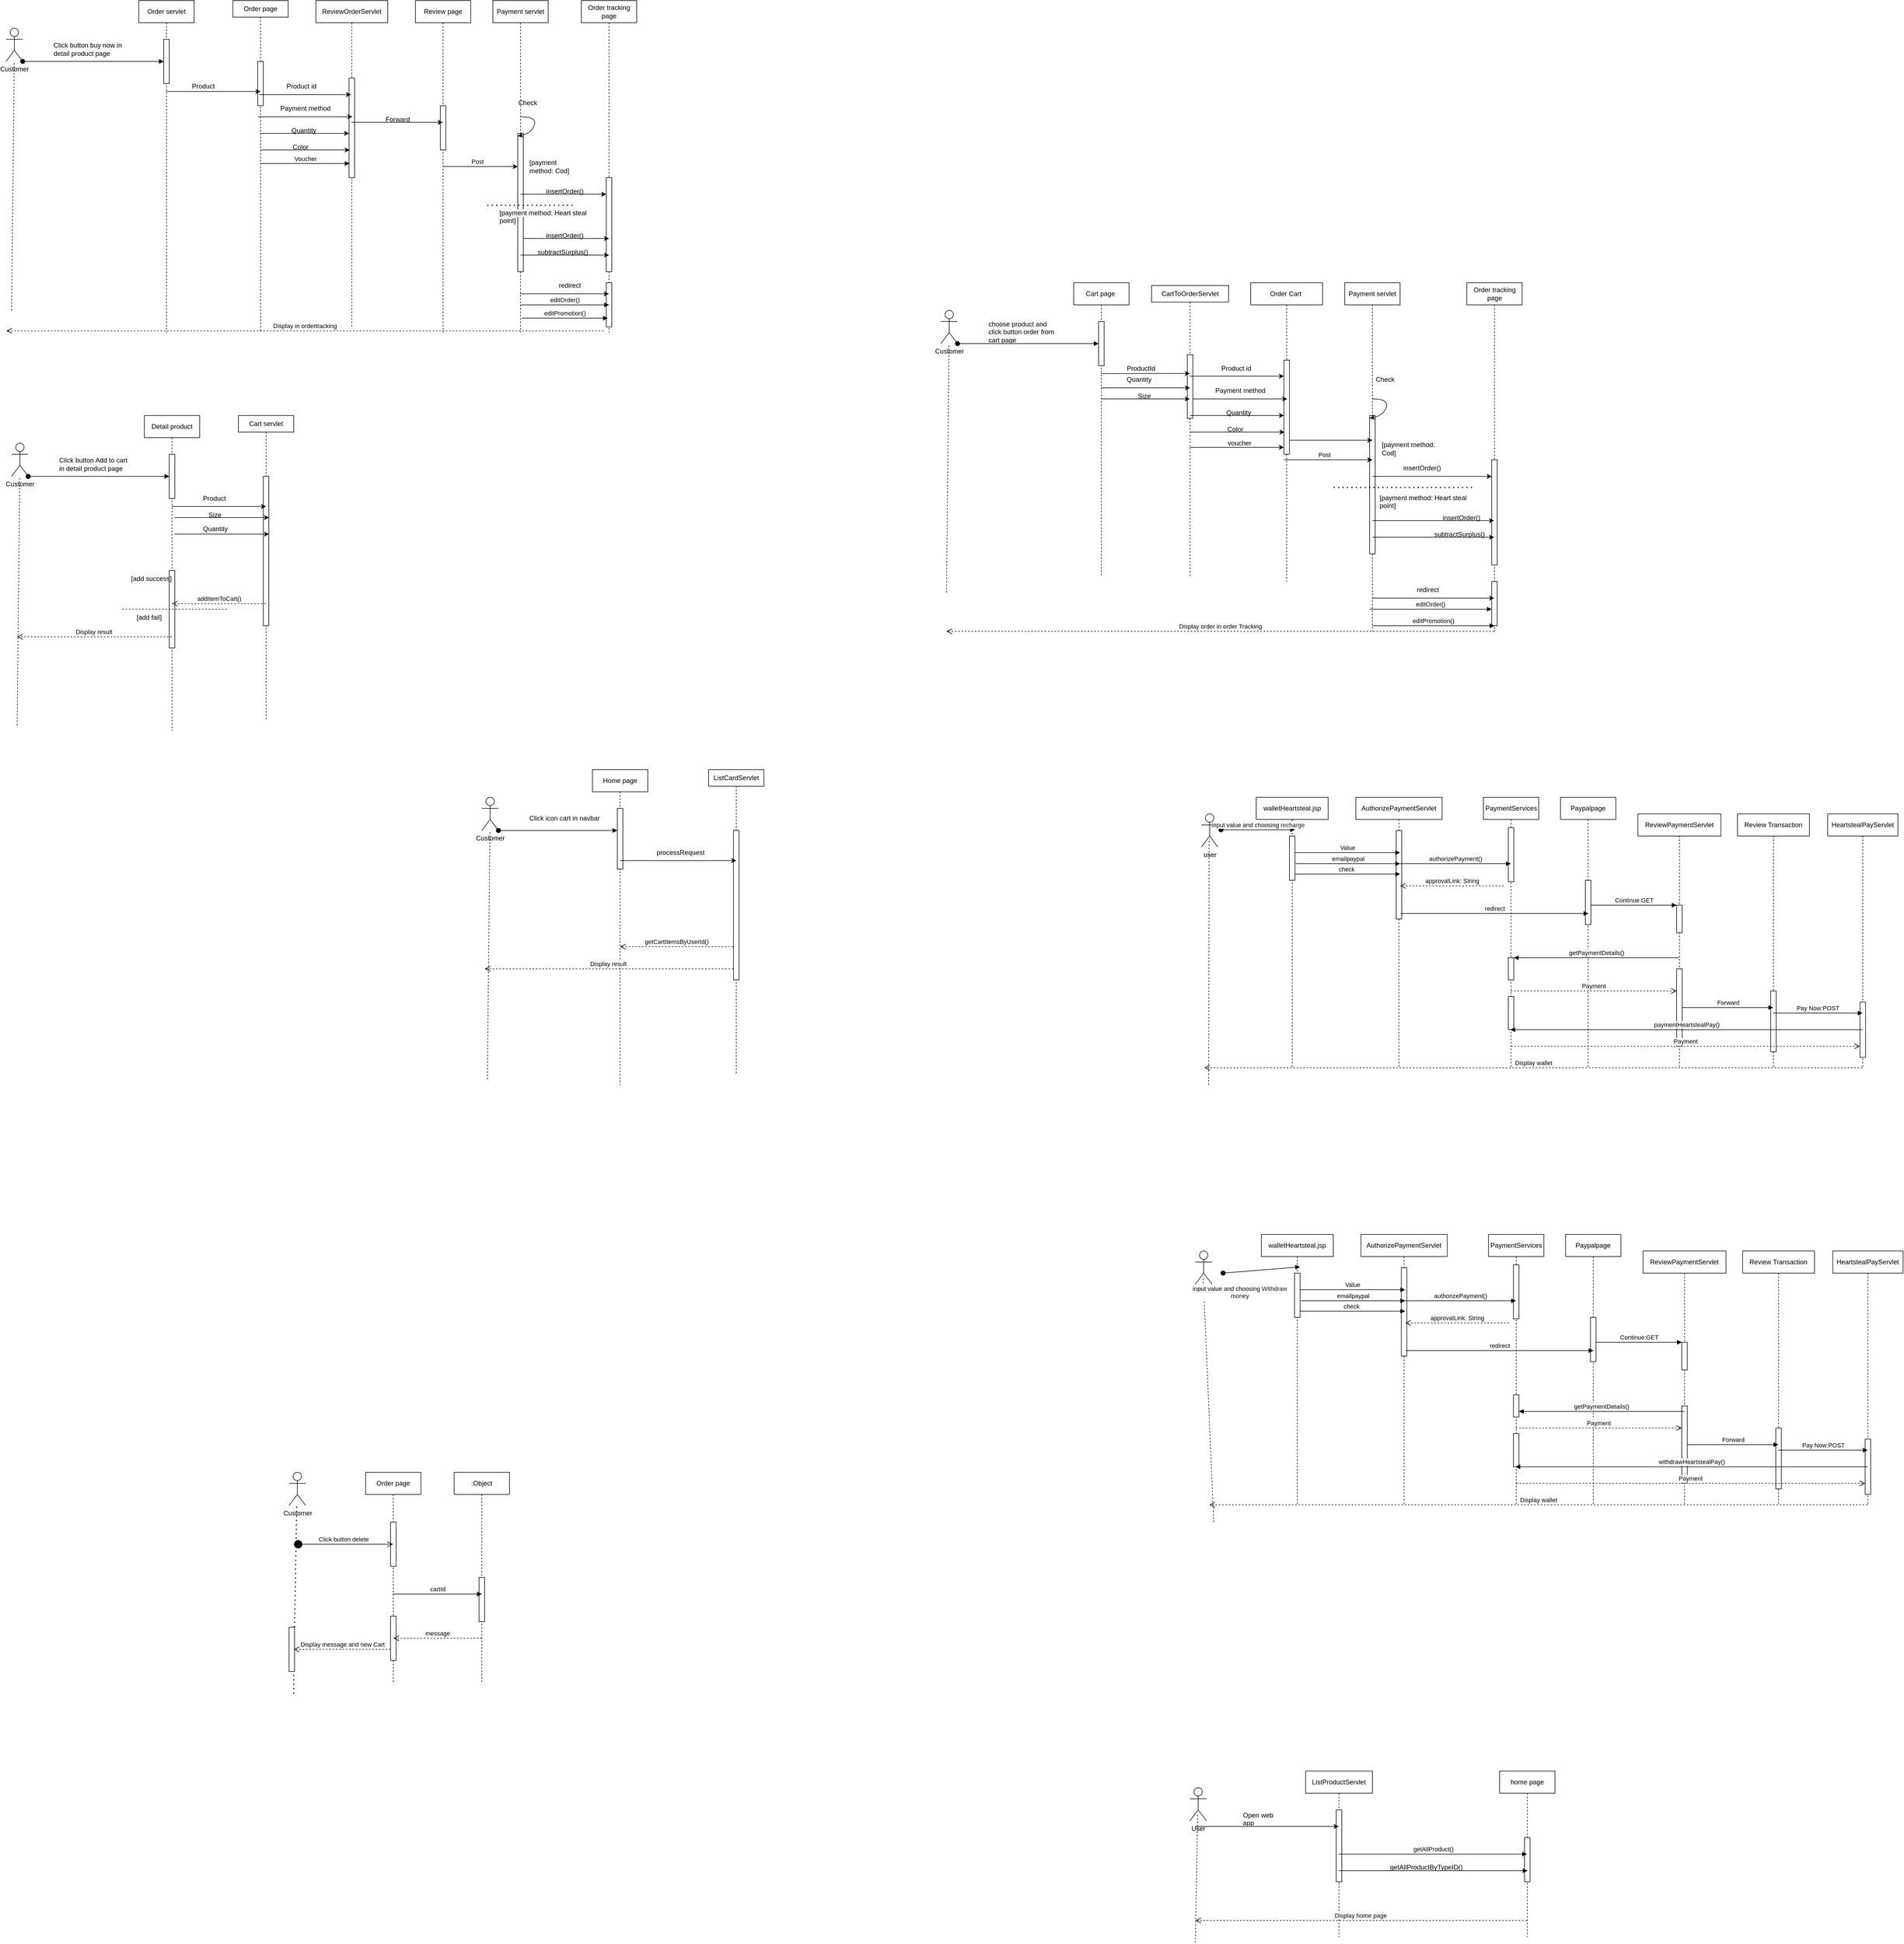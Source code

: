 <mxfile version="24.7.1" type="github">
  <diagram id="R2lEEEUBdFMjLlhIrx00" name="Page-1">
    <mxGraphModel dx="2441" dy="328" grid="1" gridSize="10" guides="1" tooltips="1" connect="1" arrows="1" fold="1" page="1" pageScale="1" pageWidth="850" pageHeight="1100" math="0" shadow="0" extFonts="Permanent Marker^https://fonts.googleapis.com/css?family=Permanent+Marker">
      <root>
        <mxCell id="0" />
        <mxCell id="1" parent="0" />
        <mxCell id="NswGBqueuktpP-J8_6IA-2" value="Order servlet" style="shape=umlLifeline;perimeter=lifelinePerimeter;whiteSpace=wrap;html=1;container=1;dropTarget=0;collapsible=0;recursiveResize=0;outlineConnect=0;portConstraint=eastwest;newEdgeStyle={&quot;curved&quot;:0,&quot;rounded&quot;:0};" parent="1" vertex="1">
          <mxGeometry x="-790" y="110" width="100" height="600" as="geometry" />
        </mxCell>
        <mxCell id="NswGBqueuktpP-J8_6IA-12" value="" style="html=1;points=[[0,0,0,0,5],[0,1,0,0,-5],[1,0,0,0,5],[1,1,0,0,-5]];perimeter=orthogonalPerimeter;outlineConnect=0;targetShapes=umlLifeline;portConstraint=eastwest;newEdgeStyle={&quot;curved&quot;:0,&quot;rounded&quot;:0};" parent="NswGBqueuktpP-J8_6IA-2" vertex="1">
          <mxGeometry x="45" y="70" width="10" height="80" as="geometry" />
        </mxCell>
        <mxCell id="NswGBqueuktpP-J8_6IA-3" value="Payment servlet" style="shape=umlLifeline;perimeter=lifelinePerimeter;whiteSpace=wrap;html=1;container=1;dropTarget=0;collapsible=0;recursiveResize=0;outlineConnect=0;portConstraint=eastwest;newEdgeStyle={&quot;curved&quot;:0,&quot;rounded&quot;:0};" parent="1" vertex="1">
          <mxGeometry x="-150" y="110" width="100" height="600" as="geometry" />
        </mxCell>
        <mxCell id="NswGBqueuktpP-J8_6IA-16" value="" style="html=1;points=[[0,0,0,0,5],[0,1,0,0,-5],[1,0,0,0,5],[1,1,0,0,-5]];perimeter=orthogonalPerimeter;outlineConnect=0;targetShapes=umlLifeline;portConstraint=eastwest;newEdgeStyle={&quot;curved&quot;:0,&quot;rounded&quot;:0};" parent="NswGBqueuktpP-J8_6IA-3" vertex="1">
          <mxGeometry x="45" y="240" width="10" height="250" as="geometry" />
        </mxCell>
        <mxCell id="NswGBqueuktpP-J8_6IA-50" value="" style="curved=1;endArrow=classic;html=1;rounded=0;entryX=0;entryY=0;entryDx=0;entryDy=5;entryPerimeter=0;" parent="NswGBqueuktpP-J8_6IA-3" source="NswGBqueuktpP-J8_6IA-3" target="NswGBqueuktpP-J8_6IA-16" edge="1">
          <mxGeometry width="50" height="50" relative="1" as="geometry">
            <mxPoint x="60.004" y="210" as="sourcePoint" />
            <mxPoint x="120" y="240" as="targetPoint" />
            <Array as="points">
              <mxPoint x="80" y="210" />
              <mxPoint x="70" y="240" />
            </Array>
          </mxGeometry>
        </mxCell>
        <mxCell id="NswGBqueuktpP-J8_6IA-4" value="Review page" style="shape=umlLifeline;perimeter=lifelinePerimeter;whiteSpace=wrap;html=1;container=1;dropTarget=0;collapsible=0;recursiveResize=0;outlineConnect=0;portConstraint=eastwest;newEdgeStyle={&quot;curved&quot;:0,&quot;rounded&quot;:0};" parent="1" vertex="1">
          <mxGeometry x="-290" y="110" width="100" height="600" as="geometry" />
        </mxCell>
        <mxCell id="NswGBqueuktpP-J8_6IA-17" value="" style="html=1;points=[[0,0,0,0,5],[0,1,0,0,-5],[1,0,0,0,5],[1,1,0,0,-5]];perimeter=orthogonalPerimeter;outlineConnect=0;targetShapes=umlLifeline;portConstraint=eastwest;newEdgeStyle={&quot;curved&quot;:0,&quot;rounded&quot;:0};" parent="NswGBqueuktpP-J8_6IA-4" vertex="1">
          <mxGeometry x="45" y="190" width="10" height="80" as="geometry" />
        </mxCell>
        <mxCell id="NswGBqueuktpP-J8_6IA-5" value="ReviewOrderServlet" style="shape=umlLifeline;perimeter=lifelinePerimeter;whiteSpace=wrap;html=1;container=1;dropTarget=0;collapsible=0;recursiveResize=0;outlineConnect=0;portConstraint=eastwest;newEdgeStyle={&quot;curved&quot;:0,&quot;rounded&quot;:0};" parent="1" vertex="1">
          <mxGeometry x="-470" y="110" width="130" height="590" as="geometry" />
        </mxCell>
        <mxCell id="NswGBqueuktpP-J8_6IA-18" value="" style="html=1;points=[[0,0,0,0,5],[0,1,0,0,-5],[1,0,0,0,5],[1,1,0,0,-5]];perimeter=orthogonalPerimeter;outlineConnect=0;targetShapes=umlLifeline;portConstraint=eastwest;newEdgeStyle={&quot;curved&quot;:0,&quot;rounded&quot;:0};" parent="NswGBqueuktpP-J8_6IA-5" vertex="1">
          <mxGeometry x="60" y="140" width="10" height="180" as="geometry" />
        </mxCell>
        <mxCell id="NswGBqueuktpP-J8_6IA-6" value="Order page" style="shape=umlLifeline;perimeter=lifelinePerimeter;whiteSpace=wrap;html=1;container=1;dropTarget=0;collapsible=0;recursiveResize=0;outlineConnect=0;portConstraint=eastwest;newEdgeStyle={&quot;curved&quot;:0,&quot;rounded&quot;:0};size=30;" parent="1" vertex="1">
          <mxGeometry x="-620" y="110" width="100" height="600" as="geometry" />
        </mxCell>
        <mxCell id="NswGBqueuktpP-J8_6IA-19" value="" style="html=1;points=[[0,0,0,0,5],[0,1,0,0,-5],[1,0,0,0,5],[1,1,0,0,-5]];perimeter=orthogonalPerimeter;outlineConnect=0;targetShapes=umlLifeline;portConstraint=eastwest;newEdgeStyle={&quot;curved&quot;:0,&quot;rounded&quot;:0};" parent="NswGBqueuktpP-J8_6IA-6" vertex="1">
          <mxGeometry x="45" y="110" width="10" height="80" as="geometry" />
        </mxCell>
        <mxCell id="NswGBqueuktpP-J8_6IA-7" value="Customer" style="shape=umlActor;verticalLabelPosition=bottom;verticalAlign=top;html=1;" parent="1" vertex="1">
          <mxGeometry x="-1030" y="160" width="30" height="60" as="geometry" />
        </mxCell>
        <mxCell id="NswGBqueuktpP-J8_6IA-8" value="Order tracking page" style="shape=umlLifeline;perimeter=lifelinePerimeter;whiteSpace=wrap;html=1;container=1;dropTarget=0;collapsible=0;recursiveResize=0;outlineConnect=0;portConstraint=eastwest;newEdgeStyle={&quot;curved&quot;:0,&quot;rounded&quot;:0};" parent="1" vertex="1">
          <mxGeometry x="10" y="110" width="100" height="600" as="geometry" />
        </mxCell>
        <mxCell id="NswGBqueuktpP-J8_6IA-20" value="" style="html=1;points=[[0,0,0,0,5],[0,1,0,0,-5],[1,0,0,0,5],[1,1,0,0,-5]];perimeter=orthogonalPerimeter;outlineConnect=0;targetShapes=umlLifeline;portConstraint=eastwest;newEdgeStyle={&quot;curved&quot;:0,&quot;rounded&quot;:0};" parent="NswGBqueuktpP-J8_6IA-8" vertex="1">
          <mxGeometry x="45" y="320" width="10" height="170" as="geometry" />
        </mxCell>
        <mxCell id="NswGBqueuktpP-J8_6IA-328" value="" style="html=1;points=[[0,0,0,0,5],[0,1,0,0,-5],[1,0,0,0,5],[1,1,0,0,-5]];perimeter=orthogonalPerimeter;outlineConnect=0;targetShapes=umlLifeline;portConstraint=eastwest;newEdgeStyle={&quot;curved&quot;:0,&quot;rounded&quot;:0};" parent="NswGBqueuktpP-J8_6IA-8" vertex="1">
          <mxGeometry x="45" y="510" width="10" height="80" as="geometry" />
        </mxCell>
        <mxCell id="NswGBqueuktpP-J8_6IA-13" value="" style="html=1;verticalAlign=bottom;startArrow=oval;startFill=1;endArrow=block;startSize=8;curved=0;rounded=0;exitX=1;exitY=1;exitDx=0;exitDy=0;exitPerimeter=0;" parent="1" source="NswGBqueuktpP-J8_6IA-7" target="NswGBqueuktpP-J8_6IA-12" edge="1">
          <mxGeometry width="60" relative="1" as="geometry">
            <mxPoint x="-1000" y="250" as="sourcePoint" />
            <mxPoint x="-740" y="250" as="targetPoint" />
            <Array as="points">
              <mxPoint x="-880" y="220" />
            </Array>
          </mxGeometry>
        </mxCell>
        <mxCell id="NswGBqueuktpP-J8_6IA-21" value="" style="endArrow=none;dashed=1;html=1;rounded=0;" parent="1" target="NswGBqueuktpP-J8_6IA-7" edge="1">
          <mxGeometry width="50" height="50" relative="1" as="geometry">
            <mxPoint x="-1020" y="670" as="sourcePoint" />
            <mxPoint x="-370" y="350" as="targetPoint" />
          </mxGeometry>
        </mxCell>
        <mxCell id="NswGBqueuktpP-J8_6IA-24" value="" style="endArrow=classic;html=1;rounded=0;" parent="1" edge="1">
          <mxGeometry width="50" height="50" relative="1" as="geometry">
            <mxPoint x="-740.676" y="274.41" as="sourcePoint" />
            <mxPoint x="-570" y="274.41" as="targetPoint" />
          </mxGeometry>
        </mxCell>
        <mxCell id="NswGBqueuktpP-J8_6IA-26" value="" style="endArrow=classic;html=1;rounded=0;" parent="1" edge="1">
          <mxGeometry width="50" height="50" relative="1" as="geometry">
            <mxPoint x="-574.586" y="320" as="sourcePoint" />
            <mxPoint x="-403.91" y="320" as="targetPoint" />
          </mxGeometry>
        </mxCell>
        <mxCell id="NswGBqueuktpP-J8_6IA-27" value="Payment method" style="text;strokeColor=none;fillColor=none;align=left;verticalAlign=middle;spacingLeft=4;spacingRight=4;overflow=hidden;points=[[0,0.5],[1,0.5]];portConstraint=eastwest;rotatable=0;whiteSpace=wrap;html=1;" parent="1" vertex="1">
          <mxGeometry x="-540" y="290" width="101.5" height="30" as="geometry" />
        </mxCell>
        <mxCell id="NswGBqueuktpP-J8_6IA-28" value="Click button buy now in detail product page" style="text;strokeColor=none;fillColor=none;align=left;verticalAlign=middle;spacingLeft=4;spacingRight=4;overflow=hidden;points=[[0,0.5],[1,0.5]];portConstraint=eastwest;rotatable=0;whiteSpace=wrap;html=1;" parent="1" vertex="1">
          <mxGeometry x="-950" y="175" width="140" height="45" as="geometry" />
        </mxCell>
        <mxCell id="NswGBqueuktpP-J8_6IA-29" value="Product" style="text;strokeColor=none;fillColor=none;align=left;verticalAlign=middle;spacingLeft=4;spacingRight=4;overflow=hidden;points=[[0,0.5],[1,0.5]];portConstraint=eastwest;rotatable=0;whiteSpace=wrap;html=1;" parent="1" vertex="1">
          <mxGeometry x="-700" y="250" width="80" height="30" as="geometry" />
        </mxCell>
        <mxCell id="NswGBqueuktpP-J8_6IA-31" value="Product id" style="text;strokeColor=none;fillColor=none;align=left;verticalAlign=middle;spacingLeft=4;spacingRight=4;overflow=hidden;points=[[0,0.5],[1,0.5]];portConstraint=eastwest;rotatable=0;whiteSpace=wrap;html=1;" parent="1" vertex="1">
          <mxGeometry x="-529.25" y="250" width="80" height="30" as="geometry" />
        </mxCell>
        <mxCell id="NswGBqueuktpP-J8_6IA-32" value="" style="endArrow=classic;html=1;rounded=0;" parent="1" source="NswGBqueuktpP-J8_6IA-6" edge="1">
          <mxGeometry width="50" height="50" relative="1" as="geometry">
            <mxPoint x="-420" y="400" as="sourcePoint" />
            <mxPoint x="-410" y="350" as="targetPoint" />
          </mxGeometry>
        </mxCell>
        <mxCell id="NswGBqueuktpP-J8_6IA-33" value="Quantity" style="text;strokeColor=none;fillColor=none;align=left;verticalAlign=middle;spacingLeft=4;spacingRight=4;overflow=hidden;points=[[0,0.5],[1,0.5]];portConstraint=eastwest;rotatable=0;whiteSpace=wrap;html=1;" parent="1" vertex="1">
          <mxGeometry x="-520" y="330" width="80" height="30" as="geometry" />
        </mxCell>
        <mxCell id="NswGBqueuktpP-J8_6IA-34" value="" style="endArrow=classic;html=1;rounded=0;" parent="1" edge="1">
          <mxGeometry width="50" height="50" relative="1" as="geometry">
            <mxPoint x="-569.586" y="380" as="sourcePoint" />
            <mxPoint x="-408.91" y="380" as="targetPoint" />
          </mxGeometry>
        </mxCell>
        <mxCell id="NswGBqueuktpP-J8_6IA-36" value="Color" style="text;strokeColor=none;fillColor=none;align=left;verticalAlign=middle;spacingLeft=4;spacingRight=4;overflow=hidden;points=[[0,0.5],[1,0.5]];portConstraint=eastwest;rotatable=0;whiteSpace=wrap;html=1;" parent="1" vertex="1">
          <mxGeometry x="-518.5" y="360" width="80" height="30" as="geometry" />
        </mxCell>
        <mxCell id="NswGBqueuktpP-J8_6IA-38" value="" style="endArrow=classic;html=1;rounded=0;" parent="1" edge="1">
          <mxGeometry width="50" height="50" relative="1" as="geometry">
            <mxPoint x="-405.676" y="330" as="sourcePoint" />
            <mxPoint x="-240.5" y="330" as="targetPoint" />
          </mxGeometry>
        </mxCell>
        <mxCell id="NswGBqueuktpP-J8_6IA-39" value="Forward" style="text;strokeColor=none;fillColor=none;align=left;verticalAlign=middle;spacingLeft=4;spacingRight=4;overflow=hidden;points=[[0,0.5],[1,0.5]];portConstraint=eastwest;rotatable=0;whiteSpace=wrap;html=1;" parent="1" vertex="1">
          <mxGeometry x="-350.0" y="310" width="80" height="30" as="geometry" />
        </mxCell>
        <mxCell id="NswGBqueuktpP-J8_6IA-42" value="" style="endArrow=classic;html=1;rounded=0;" parent="1" source="NswGBqueuktpP-J8_6IA-4" target="NswGBqueuktpP-J8_6IA-16" edge="1">
          <mxGeometry width="50" height="50" relative="1" as="geometry">
            <mxPoint x="-230" y="390.0" as="sourcePoint" />
            <mxPoint x="-100.5" y="390.0" as="targetPoint" />
            <Array as="points">
              <mxPoint x="-160" y="410" />
            </Array>
          </mxGeometry>
        </mxCell>
        <mxCell id="NswGBqueuktpP-J8_6IA-43" value="Post" style="edgeLabel;html=1;align=center;verticalAlign=middle;resizable=0;points=[];" parent="NswGBqueuktpP-J8_6IA-42" vertex="1" connectable="0">
          <mxGeometry x="-0.153" y="4" relative="1" as="geometry">
            <mxPoint x="5" y="-5" as="offset" />
          </mxGeometry>
        </mxCell>
        <mxCell id="NswGBqueuktpP-J8_6IA-48" value="" style="endArrow=none;dashed=1;html=1;dashPattern=1 3;strokeWidth=2;rounded=0;" parent="1" edge="1">
          <mxGeometry width="50" height="50" relative="1" as="geometry">
            <mxPoint x="-160" y="480" as="sourcePoint" />
            <mxPoint y="480" as="targetPoint" />
          </mxGeometry>
        </mxCell>
        <mxCell id="NswGBqueuktpP-J8_6IA-49" value="[payment method: Cod]" style="text;strokeColor=none;fillColor=none;align=left;verticalAlign=middle;spacingLeft=4;spacingRight=4;overflow=hidden;points=[[0,0.5],[1,0.5]];portConstraint=eastwest;rotatable=0;whiteSpace=wrap;html=1;" parent="1" vertex="1">
          <mxGeometry x="-90" y="390" width="90" height="40" as="geometry" />
        </mxCell>
        <mxCell id="NswGBqueuktpP-J8_6IA-51" value="Check" style="text;strokeColor=none;fillColor=none;align=left;verticalAlign=middle;spacingLeft=4;spacingRight=4;overflow=hidden;points=[[0,0.5],[1,0.5]];portConstraint=eastwest;rotatable=0;whiteSpace=wrap;html=1;" parent="1" vertex="1">
          <mxGeometry x="-110" y="280" width="80" height="30" as="geometry" />
        </mxCell>
        <mxCell id="NswGBqueuktpP-J8_6IA-52" value="&lt;span style=&quot;color: rgb(0, 0, 0); font-family: Helvetica; font-size: 12px; font-style: normal; font-variant-ligatures: normal; font-variant-caps: normal; font-weight: 400; letter-spacing: normal; orphans: 2; text-align: left; text-indent: 0px; text-transform: none; widows: 2; word-spacing: 0px; -webkit-text-stroke-width: 0px; white-space: normal; background-color: rgb(251, 251, 251); text-decoration-thickness: initial; text-decoration-style: initial; text-decoration-color: initial; display: inline !important; float: none;&quot;&gt;[payment method: Heart steal point]&lt;/span&gt;" style="text;whiteSpace=wrap;html=1;" parent="1" vertex="1">
          <mxGeometry x="-140" y="480" width="160" height="40" as="geometry" />
        </mxCell>
        <mxCell id="NswGBqueuktpP-J8_6IA-53" value="" style="endArrow=classic;html=1;rounded=0;" parent="1" edge="1">
          <mxGeometry width="50" height="50" relative="1" as="geometry">
            <mxPoint x="-100.676" y="640" as="sourcePoint" />
            <mxPoint x="59.5" y="640" as="targetPoint" />
          </mxGeometry>
        </mxCell>
        <mxCell id="NswGBqueuktpP-J8_6IA-54" value="&amp;nbsp;redirect" style="text;strokeColor=none;fillColor=none;align=left;verticalAlign=middle;spacingLeft=4;spacingRight=4;overflow=hidden;points=[[0,0.5],[1,0.5]];portConstraint=eastwest;rotatable=0;whiteSpace=wrap;html=1;" parent="1" vertex="1">
          <mxGeometry x="-40" y="610" width="100" height="30" as="geometry" />
        </mxCell>
        <mxCell id="NswGBqueuktpP-J8_6IA-55" value="" style="endArrow=classic;html=1;rounded=0;" parent="1" source="NswGBqueuktpP-J8_6IA-3" target="NswGBqueuktpP-J8_6IA-20" edge="1">
          <mxGeometry width="50" height="50" relative="1" as="geometry">
            <mxPoint x="-420" y="520" as="sourcePoint" />
            <mxPoint x="-370" y="470" as="targetPoint" />
            <Array as="points">
              <mxPoint x="-10" y="460" />
            </Array>
          </mxGeometry>
        </mxCell>
        <mxCell id="NswGBqueuktpP-J8_6IA-56" value="insertOrder()" style="text;strokeColor=none;fillColor=none;align=left;verticalAlign=middle;spacingLeft=4;spacingRight=4;overflow=hidden;points=[[0,0.5],[1,0.5]];portConstraint=eastwest;rotatable=0;whiteSpace=wrap;html=1;" parent="1" vertex="1">
          <mxGeometry x="-60" y="440" width="80" height="30" as="geometry" />
        </mxCell>
        <mxCell id="NswGBqueuktpP-J8_6IA-57" value="" style="endArrow=classic;html=1;rounded=0;" parent="1" edge="1">
          <mxGeometry width="50" height="50" relative="1" as="geometry">
            <mxPoint x="-94.75" y="540" as="sourcePoint" />
            <mxPoint x="60" y="540" as="targetPoint" />
          </mxGeometry>
        </mxCell>
        <mxCell id="NswGBqueuktpP-J8_6IA-58" value="insertOrder()" style="text;strokeColor=none;fillColor=none;align=left;verticalAlign=middle;spacingLeft=4;spacingRight=4;overflow=hidden;points=[[0,0.5],[1,0.5]];portConstraint=eastwest;rotatable=0;whiteSpace=wrap;html=1;" parent="1" vertex="1">
          <mxGeometry x="-60" y="520" width="80" height="30" as="geometry" />
        </mxCell>
        <mxCell id="NswGBqueuktpP-J8_6IA-59" value="" style="endArrow=classic;html=1;rounded=0;" parent="1" edge="1">
          <mxGeometry width="50" height="50" relative="1" as="geometry">
            <mxPoint x="-100" y="570" as="sourcePoint" />
            <mxPoint x="60.0" y="570.0" as="targetPoint" />
          </mxGeometry>
        </mxCell>
        <mxCell id="NswGBqueuktpP-J8_6IA-60" value="subtractSurplus()" style="text;strokeColor=none;fillColor=none;align=left;verticalAlign=middle;spacingLeft=4;spacingRight=4;overflow=hidden;points=[[0,0.5],[1,0.5]];portConstraint=eastwest;rotatable=0;whiteSpace=wrap;html=1;" parent="1" vertex="1">
          <mxGeometry x="-75" y="550" width="110" height="30" as="geometry" />
        </mxCell>
        <mxCell id="NswGBqueuktpP-J8_6IA-61" value="Detail product" style="shape=umlLifeline;perimeter=lifelinePerimeter;whiteSpace=wrap;html=1;container=1;dropTarget=0;collapsible=0;recursiveResize=0;outlineConnect=0;portConstraint=eastwest;newEdgeStyle={&quot;curved&quot;:0,&quot;rounded&quot;:0};" parent="1" vertex="1">
          <mxGeometry x="-780" y="860" width="100" height="570" as="geometry" />
        </mxCell>
        <mxCell id="NswGBqueuktpP-J8_6IA-62" value="" style="html=1;points=[[0,0,0,0,5],[0,1,0,0,-5],[1,0,0,0,5],[1,1,0,0,-5]];perimeter=orthogonalPerimeter;outlineConnect=0;targetShapes=umlLifeline;portConstraint=eastwest;newEdgeStyle={&quot;curved&quot;:0,&quot;rounded&quot;:0};" parent="NswGBqueuktpP-J8_6IA-61" vertex="1">
          <mxGeometry x="45" y="70" width="10" height="80" as="geometry" />
        </mxCell>
        <mxCell id="NswGBqueuktpP-J8_6IA-150" value="" style="html=1;points=[[0,0,0,0,5],[0,1,0,0,-5],[1,0,0,0,5],[1,1,0,0,-5]];perimeter=orthogonalPerimeter;outlineConnect=0;targetShapes=umlLifeline;portConstraint=eastwest;newEdgeStyle={&quot;curved&quot;:0,&quot;rounded&quot;:0};" parent="NswGBqueuktpP-J8_6IA-61" vertex="1">
          <mxGeometry x="45" y="280" width="10" height="140" as="geometry" />
        </mxCell>
        <mxCell id="NswGBqueuktpP-J8_6IA-70" value="Cart servlet" style="shape=umlLifeline;perimeter=lifelinePerimeter;whiteSpace=wrap;html=1;container=1;dropTarget=0;collapsible=0;recursiveResize=0;outlineConnect=0;portConstraint=eastwest;newEdgeStyle={&quot;curved&quot;:0,&quot;rounded&quot;:0};size=30;" parent="1" vertex="1">
          <mxGeometry x="-610" y="860" width="100" height="550" as="geometry" />
        </mxCell>
        <mxCell id="NswGBqueuktpP-J8_6IA-71" value="" style="html=1;points=[[0,0,0,0,5],[0,1,0,0,-5],[1,0,0,0,5],[1,1,0,0,-5]];perimeter=orthogonalPerimeter;outlineConnect=0;targetShapes=umlLifeline;portConstraint=eastwest;newEdgeStyle={&quot;curved&quot;:0,&quot;rounded&quot;:0};" parent="NswGBqueuktpP-J8_6IA-70" vertex="1">
          <mxGeometry x="45" y="110" width="10" height="270" as="geometry" />
        </mxCell>
        <mxCell id="NswGBqueuktpP-J8_6IA-72" value="Customer" style="shape=umlActor;verticalLabelPosition=bottom;verticalAlign=top;html=1;" parent="1" vertex="1">
          <mxGeometry x="-1020" y="910" width="30" height="60" as="geometry" />
        </mxCell>
        <mxCell id="NswGBqueuktpP-J8_6IA-75" value="" style="html=1;verticalAlign=bottom;startArrow=oval;startFill=1;endArrow=block;startSize=8;curved=0;rounded=0;exitX=1;exitY=1;exitDx=0;exitDy=0;exitPerimeter=0;" parent="1" source="NswGBqueuktpP-J8_6IA-72" target="NswGBqueuktpP-J8_6IA-62" edge="1">
          <mxGeometry width="60" relative="1" as="geometry">
            <mxPoint x="-990" y="1000" as="sourcePoint" />
            <mxPoint x="-730" y="1000" as="targetPoint" />
            <Array as="points">
              <mxPoint x="-870" y="970" />
            </Array>
          </mxGeometry>
        </mxCell>
        <mxCell id="NswGBqueuktpP-J8_6IA-76" value="" style="endArrow=none;dashed=1;html=1;rounded=0;" parent="1" target="NswGBqueuktpP-J8_6IA-72" edge="1">
          <mxGeometry width="50" height="50" relative="1" as="geometry">
            <mxPoint x="-1010" y="1420" as="sourcePoint" />
            <mxPoint x="-360" y="1100" as="targetPoint" />
          </mxGeometry>
        </mxCell>
        <mxCell id="NswGBqueuktpP-J8_6IA-77" value="" style="endArrow=classic;html=1;rounded=0;" parent="1" edge="1">
          <mxGeometry width="50" height="50" relative="1" as="geometry">
            <mxPoint x="-730.676" y="1024.41" as="sourcePoint" />
            <mxPoint x="-560" y="1024.41" as="targetPoint" />
          </mxGeometry>
        </mxCell>
        <mxCell id="NswGBqueuktpP-J8_6IA-80" value="Click button Add to cart in detail product page" style="text;strokeColor=none;fillColor=none;align=left;verticalAlign=middle;spacingLeft=4;spacingRight=4;overflow=hidden;points=[[0,0.5],[1,0.5]];portConstraint=eastwest;rotatable=0;whiteSpace=wrap;html=1;" parent="1" vertex="1">
          <mxGeometry x="-940" y="925" width="140" height="45" as="geometry" />
        </mxCell>
        <mxCell id="NswGBqueuktpP-J8_6IA-81" value="Product" style="text;strokeColor=none;fillColor=none;align=left;verticalAlign=middle;spacingLeft=4;spacingRight=4;overflow=hidden;points=[[0,0.5],[1,0.5]];portConstraint=eastwest;rotatable=0;whiteSpace=wrap;html=1;" parent="1" vertex="1">
          <mxGeometry x="-680" y="995" width="80" height="30" as="geometry" />
        </mxCell>
        <mxCell id="NswGBqueuktpP-J8_6IA-103" value="Cart page&amp;nbsp;" style="shape=umlLifeline;perimeter=lifelinePerimeter;whiteSpace=wrap;html=1;container=1;dropTarget=0;collapsible=0;recursiveResize=0;outlineConnect=0;portConstraint=eastwest;newEdgeStyle={&quot;curved&quot;:0,&quot;rounded&quot;:0};" parent="1" vertex="1">
          <mxGeometry x="900" y="620" width="100" height="530" as="geometry" />
        </mxCell>
        <mxCell id="NswGBqueuktpP-J8_6IA-104" value="" style="html=1;points=[[0,0,0,0,5],[0,1,0,0,-5],[1,0,0,0,5],[1,1,0,0,-5]];perimeter=orthogonalPerimeter;outlineConnect=0;targetShapes=umlLifeline;portConstraint=eastwest;newEdgeStyle={&quot;curved&quot;:0,&quot;rounded&quot;:0};" parent="NswGBqueuktpP-J8_6IA-103" vertex="1">
          <mxGeometry x="45" y="70" width="10" height="80" as="geometry" />
        </mxCell>
        <mxCell id="NswGBqueuktpP-J8_6IA-105" value="Payment servlet" style="shape=umlLifeline;perimeter=lifelinePerimeter;whiteSpace=wrap;html=1;container=1;dropTarget=0;collapsible=0;recursiveResize=0;outlineConnect=0;portConstraint=eastwest;newEdgeStyle={&quot;curved&quot;:0,&quot;rounded&quot;:0};" parent="1" vertex="1">
          <mxGeometry x="1390" y="620" width="100" height="630" as="geometry" />
        </mxCell>
        <mxCell id="NswGBqueuktpP-J8_6IA-106" value="" style="html=1;points=[[0,0,0,0,5],[0,1,0,0,-5],[1,0,0,0,5],[1,1,0,0,-5]];perimeter=orthogonalPerimeter;outlineConnect=0;targetShapes=umlLifeline;portConstraint=eastwest;newEdgeStyle={&quot;curved&quot;:0,&quot;rounded&quot;:0};" parent="NswGBqueuktpP-J8_6IA-105" vertex="1">
          <mxGeometry x="45" y="240" width="10" height="250" as="geometry" />
        </mxCell>
        <mxCell id="NswGBqueuktpP-J8_6IA-107" value="" style="curved=1;endArrow=classic;html=1;rounded=0;entryX=0;entryY=0;entryDx=0;entryDy=5;entryPerimeter=0;" parent="NswGBqueuktpP-J8_6IA-105" source="NswGBqueuktpP-J8_6IA-105" target="NswGBqueuktpP-J8_6IA-106" edge="1">
          <mxGeometry width="50" height="50" relative="1" as="geometry">
            <mxPoint x="60.004" y="210" as="sourcePoint" />
            <mxPoint x="120" y="240" as="targetPoint" />
            <Array as="points">
              <mxPoint x="80" y="210" />
              <mxPoint x="70" y="240" />
            </Array>
          </mxGeometry>
        </mxCell>
        <mxCell id="NswGBqueuktpP-J8_6IA-110" value="Order Cart&amp;nbsp;" style="shape=umlLifeline;perimeter=lifelinePerimeter;whiteSpace=wrap;html=1;container=1;dropTarget=0;collapsible=0;recursiveResize=0;outlineConnect=0;portConstraint=eastwest;newEdgeStyle={&quot;curved&quot;:0,&quot;rounded&quot;:0};" parent="1" vertex="1">
          <mxGeometry x="1220" y="620" width="130" height="540" as="geometry" />
        </mxCell>
        <mxCell id="NswGBqueuktpP-J8_6IA-111" value="" style="html=1;points=[[0,0,0,0,5],[0,1,0,0,-5],[1,0,0,0,5],[1,1,0,0,-5]];perimeter=orthogonalPerimeter;outlineConnect=0;targetShapes=umlLifeline;portConstraint=eastwest;newEdgeStyle={&quot;curved&quot;:0,&quot;rounded&quot;:0};" parent="NswGBqueuktpP-J8_6IA-110" vertex="1">
          <mxGeometry x="60" y="140" width="10" height="170" as="geometry" />
        </mxCell>
        <mxCell id="NswGBqueuktpP-J8_6IA-112" value="CartToOrderServlet" style="shape=umlLifeline;perimeter=lifelinePerimeter;whiteSpace=wrap;html=1;container=1;dropTarget=0;collapsible=0;recursiveResize=0;outlineConnect=0;portConstraint=eastwest;newEdgeStyle={&quot;curved&quot;:0,&quot;rounded&quot;:0};size=30;" parent="1" vertex="1">
          <mxGeometry x="1040.75" y="625" width="139.25" height="525" as="geometry" />
        </mxCell>
        <mxCell id="NswGBqueuktpP-J8_6IA-113" value="" style="html=1;points=[[0,0,0,0,5],[0,1,0,0,-5],[1,0,0,0,5],[1,1,0,0,-5]];perimeter=orthogonalPerimeter;outlineConnect=0;targetShapes=umlLifeline;portConstraint=eastwest;newEdgeStyle={&quot;curved&quot;:0,&quot;rounded&quot;:0};" parent="NswGBqueuktpP-J8_6IA-112" vertex="1">
          <mxGeometry x="64.63" y="125" width="10" height="115" as="geometry" />
        </mxCell>
        <mxCell id="NswGBqueuktpP-J8_6IA-114" value="Customer" style="shape=umlActor;verticalLabelPosition=bottom;verticalAlign=top;html=1;" parent="1" vertex="1">
          <mxGeometry x="660" y="670" width="30" height="60" as="geometry" />
        </mxCell>
        <mxCell id="NswGBqueuktpP-J8_6IA-115" value="Order tracking page" style="shape=umlLifeline;perimeter=lifelinePerimeter;whiteSpace=wrap;html=1;container=1;dropTarget=0;collapsible=0;recursiveResize=0;outlineConnect=0;portConstraint=eastwest;newEdgeStyle={&quot;curved&quot;:0,&quot;rounded&quot;:0};" parent="1" vertex="1">
          <mxGeometry x="1610.68" y="620" width="100" height="630" as="geometry" />
        </mxCell>
        <mxCell id="NswGBqueuktpP-J8_6IA-116" value="" style="html=1;points=[[0,0,0,0,5],[0,1,0,0,-5],[1,0,0,0,5],[1,1,0,0,-5]];perimeter=orthogonalPerimeter;outlineConnect=0;targetShapes=umlLifeline;portConstraint=eastwest;newEdgeStyle={&quot;curved&quot;:0,&quot;rounded&quot;:0};" parent="NswGBqueuktpP-J8_6IA-115" vertex="1">
          <mxGeometry x="45" y="320" width="10" height="190" as="geometry" />
        </mxCell>
        <mxCell id="NswGBqueuktpP-J8_6IA-332" value="" style="html=1;points=[[0,0,0,0,5],[0,1,0,0,-5],[1,0,0,0,5],[1,1,0,0,-5]];perimeter=orthogonalPerimeter;outlineConnect=0;targetShapes=umlLifeline;portConstraint=eastwest;newEdgeStyle={&quot;curved&quot;:0,&quot;rounded&quot;:0};" parent="NswGBqueuktpP-J8_6IA-115" vertex="1">
          <mxGeometry x="45" y="540" width="10" height="80" as="geometry" />
        </mxCell>
        <mxCell id="NswGBqueuktpP-J8_6IA-117" value="" style="html=1;verticalAlign=bottom;startArrow=oval;startFill=1;endArrow=block;startSize=8;curved=0;rounded=0;exitX=1;exitY=1;exitDx=0;exitDy=0;exitPerimeter=0;" parent="1" source="NswGBqueuktpP-J8_6IA-114" target="NswGBqueuktpP-J8_6IA-104" edge="1">
          <mxGeometry width="60" relative="1" as="geometry">
            <mxPoint x="690" y="760" as="sourcePoint" />
            <mxPoint x="950" y="760" as="targetPoint" />
            <Array as="points">
              <mxPoint x="810" y="730" />
            </Array>
          </mxGeometry>
        </mxCell>
        <mxCell id="NswGBqueuktpP-J8_6IA-118" value="" style="endArrow=none;dashed=1;html=1;rounded=0;" parent="1" target="NswGBqueuktpP-J8_6IA-114" edge="1">
          <mxGeometry width="50" height="50" relative="1" as="geometry">
            <mxPoint x="670" y="1180" as="sourcePoint" />
            <mxPoint x="1320" y="860" as="targetPoint" />
          </mxGeometry>
        </mxCell>
        <mxCell id="NswGBqueuktpP-J8_6IA-119" value="" style="endArrow=classic;html=1;rounded=0;" parent="1" edge="1">
          <mxGeometry width="50" height="50" relative="1" as="geometry">
            <mxPoint x="949.324" y="784.41" as="sourcePoint" />
            <mxPoint x="1110" y="784" as="targetPoint" />
          </mxGeometry>
        </mxCell>
        <mxCell id="NswGBqueuktpP-J8_6IA-120" value="" style="endArrow=classic;html=1;rounded=0;" parent="1" edge="1">
          <mxGeometry width="50" height="50" relative="1" as="geometry">
            <mxPoint x="1115.414" y="830" as="sourcePoint" />
            <mxPoint x="1286.09" y="830" as="targetPoint" />
          </mxGeometry>
        </mxCell>
        <mxCell id="NswGBqueuktpP-J8_6IA-121" value="Payment method" style="text;strokeColor=none;fillColor=none;align=left;verticalAlign=middle;spacingLeft=4;spacingRight=4;overflow=hidden;points=[[0,0.5],[1,0.5]];portConstraint=eastwest;rotatable=0;whiteSpace=wrap;html=1;" parent="1" vertex="1">
          <mxGeometry x="1150" y="800" width="101.5" height="30" as="geometry" />
        </mxCell>
        <mxCell id="NswGBqueuktpP-J8_6IA-122" value="choose product and click button order from cart page" style="text;strokeColor=none;fillColor=none;align=left;verticalAlign=middle;spacingLeft=4;spacingRight=4;overflow=hidden;points=[[0,0.5],[1,0.5]];portConstraint=eastwest;rotatable=0;whiteSpace=wrap;html=1;" parent="1" vertex="1">
          <mxGeometry x="740" y="685" width="140" height="45" as="geometry" />
        </mxCell>
        <mxCell id="NswGBqueuktpP-J8_6IA-123" value="ProductId" style="text;strokeColor=none;fillColor=none;align=left;verticalAlign=middle;spacingLeft=4;spacingRight=4;overflow=hidden;points=[[0,0.5],[1,0.5]];portConstraint=eastwest;rotatable=0;whiteSpace=wrap;html=1;" parent="1" vertex="1">
          <mxGeometry x="990" y="760" width="80" height="30" as="geometry" />
        </mxCell>
        <mxCell id="NswGBqueuktpP-J8_6IA-124" value="Product id" style="text;strokeColor=none;fillColor=none;align=left;verticalAlign=middle;spacingLeft=4;spacingRight=4;overflow=hidden;points=[[0,0.5],[1,0.5]];portConstraint=eastwest;rotatable=0;whiteSpace=wrap;html=1;" parent="1" vertex="1">
          <mxGeometry x="1160.75" y="760" width="80" height="30" as="geometry" />
        </mxCell>
        <mxCell id="NswGBqueuktpP-J8_6IA-125" value="" style="endArrow=classic;html=1;rounded=0;" parent="1" source="NswGBqueuktpP-J8_6IA-112" edge="1">
          <mxGeometry width="50" height="50" relative="1" as="geometry">
            <mxPoint x="1270" y="910" as="sourcePoint" />
            <mxPoint x="1280" y="860" as="targetPoint" />
          </mxGeometry>
        </mxCell>
        <mxCell id="NswGBqueuktpP-J8_6IA-126" value="Quantity" style="text;strokeColor=none;fillColor=none;align=left;verticalAlign=middle;spacingLeft=4;spacingRight=4;overflow=hidden;points=[[0,0.5],[1,0.5]];portConstraint=eastwest;rotatable=0;whiteSpace=wrap;html=1;" parent="1" vertex="1">
          <mxGeometry x="1170" y="840" width="80" height="30" as="geometry" />
        </mxCell>
        <mxCell id="NswGBqueuktpP-J8_6IA-127" value="" style="endArrow=classic;html=1;rounded=0;" parent="1" source="NswGBqueuktpP-J8_6IA-112" edge="1">
          <mxGeometry width="50" height="50" relative="1" as="geometry">
            <mxPoint x="1120.414" y="890" as="sourcePoint" />
            <mxPoint x="1281.09" y="890" as="targetPoint" />
          </mxGeometry>
        </mxCell>
        <mxCell id="NswGBqueuktpP-J8_6IA-128" value="Color" style="text;strokeColor=none;fillColor=none;align=left;verticalAlign=middle;spacingLeft=4;spacingRight=4;overflow=hidden;points=[[0,0.5],[1,0.5]];portConstraint=eastwest;rotatable=0;whiteSpace=wrap;html=1;" parent="1" vertex="1">
          <mxGeometry x="1171.5" y="870" width="80" height="30" as="geometry" />
        </mxCell>
        <mxCell id="NswGBqueuktpP-J8_6IA-131" value="" style="endArrow=classic;html=1;rounded=0;" parent="1" edge="1">
          <mxGeometry width="50" height="50" relative="1" as="geometry">
            <mxPoint x="1280.004" y="940.0" as="sourcePoint" />
            <mxPoint x="1440" y="940" as="targetPoint" />
            <Array as="points">
              <mxPoint x="1405.68" y="940" />
            </Array>
          </mxGeometry>
        </mxCell>
        <mxCell id="NswGBqueuktpP-J8_6IA-132" value="Post" style="edgeLabel;html=1;align=center;verticalAlign=middle;resizable=0;points=[];" parent="NswGBqueuktpP-J8_6IA-131" vertex="1" connectable="0">
          <mxGeometry x="-0.153" y="4" relative="1" as="geometry">
            <mxPoint x="5" y="-5" as="offset" />
          </mxGeometry>
        </mxCell>
        <mxCell id="NswGBqueuktpP-J8_6IA-133" value="" style="endArrow=none;dashed=1;html=1;dashPattern=1 3;strokeWidth=2;rounded=0;" parent="1" edge="1">
          <mxGeometry width="50" height="50" relative="1" as="geometry">
            <mxPoint x="1370" y="990" as="sourcePoint" />
            <mxPoint x="1620.68" y="990" as="targetPoint" />
          </mxGeometry>
        </mxCell>
        <mxCell id="NswGBqueuktpP-J8_6IA-134" value="[payment method: Cod]" style="text;strokeColor=none;fillColor=none;align=left;verticalAlign=middle;spacingLeft=4;spacingRight=4;overflow=hidden;points=[[0,0.5],[1,0.5]];portConstraint=eastwest;rotatable=0;whiteSpace=wrap;html=1;" parent="1" vertex="1">
          <mxGeometry x="1450.68" y="900" width="130.68" height="40" as="geometry" />
        </mxCell>
        <mxCell id="NswGBqueuktpP-J8_6IA-136" value="&lt;span style=&quot;color: rgb(0, 0, 0); font-family: Helvetica; font-size: 12px; font-style: normal; font-variant-ligatures: normal; font-variant-caps: normal; font-weight: 400; letter-spacing: normal; orphans: 2; text-align: left; text-indent: 0px; text-transform: none; widows: 2; word-spacing: 0px; -webkit-text-stroke-width: 0px; white-space: normal; background-color: rgb(251, 251, 251); text-decoration-thickness: initial; text-decoration-style: initial; text-decoration-color: initial; display: inline !important; float: none;&quot;&gt;[payment method: Heart steal point]&lt;/span&gt;" style="text;whiteSpace=wrap;html=1;" parent="1" vertex="1">
          <mxGeometry x="1450.68" y="995" width="160" height="40" as="geometry" />
        </mxCell>
        <mxCell id="NswGBqueuktpP-J8_6IA-137" value="" style="endArrow=classic;html=1;rounded=0;" parent="1" source="NswGBqueuktpP-J8_6IA-105" target="NswGBqueuktpP-J8_6IA-115" edge="1">
          <mxGeometry width="50" height="50" relative="1" as="geometry">
            <mxPoint x="1520.004" y="1150" as="sourcePoint" />
            <mxPoint x="1680.18" y="1150" as="targetPoint" />
            <Array as="points">
              <mxPoint x="1540" y="1190" />
            </Array>
          </mxGeometry>
        </mxCell>
        <mxCell id="NswGBqueuktpP-J8_6IA-138" value="&amp;nbsp;redirect" style="text;strokeColor=none;fillColor=none;align=left;verticalAlign=middle;spacingLeft=4;spacingRight=4;overflow=hidden;points=[[0,0.5],[1,0.5]];portConstraint=eastwest;rotatable=0;whiteSpace=wrap;html=1;" parent="1" vertex="1">
          <mxGeometry x="1510.68" y="1160" width="100" height="30" as="geometry" />
        </mxCell>
        <mxCell id="NswGBqueuktpP-J8_6IA-139" value="" style="endArrow=classic;html=1;rounded=0;" parent="1" source="NswGBqueuktpP-J8_6IA-105" target="NswGBqueuktpP-J8_6IA-116" edge="1">
          <mxGeometry width="50" height="50" relative="1" as="geometry">
            <mxPoint x="1200.68" y="1030" as="sourcePoint" />
            <mxPoint x="1250.68" y="980" as="targetPoint" />
            <Array as="points">
              <mxPoint x="1610.68" y="970" />
            </Array>
          </mxGeometry>
        </mxCell>
        <mxCell id="NswGBqueuktpP-J8_6IA-140" value="insertOrder()" style="text;strokeColor=none;fillColor=none;align=left;verticalAlign=middle;spacingLeft=4;spacingRight=4;overflow=hidden;points=[[0,0.5],[1,0.5]];portConstraint=eastwest;rotatable=0;whiteSpace=wrap;html=1;" parent="1" vertex="1">
          <mxGeometry x="1490" y="940" width="80" height="30" as="geometry" />
        </mxCell>
        <mxCell id="NswGBqueuktpP-J8_6IA-141" value="" style="endArrow=classic;html=1;rounded=0;" parent="1" source="NswGBqueuktpP-J8_6IA-105" edge="1">
          <mxGeometry width="50" height="50" relative="1" as="geometry">
            <mxPoint x="1525.93" y="1050" as="sourcePoint" />
            <mxPoint x="1660" y="1050" as="targetPoint" />
          </mxGeometry>
        </mxCell>
        <mxCell id="NswGBqueuktpP-J8_6IA-142" value="insertOrder()" style="text;strokeColor=none;fillColor=none;align=left;verticalAlign=middle;spacingLeft=4;spacingRight=4;overflow=hidden;points=[[0,0.5],[1,0.5]];portConstraint=eastwest;rotatable=0;whiteSpace=wrap;html=1;" parent="1" vertex="1">
          <mxGeometry x="1560.68" y="1030" width="80" height="30" as="geometry" />
        </mxCell>
        <mxCell id="NswGBqueuktpP-J8_6IA-143" value="" style="endArrow=classic;html=1;rounded=0;" parent="1" source="NswGBqueuktpP-J8_6IA-105" edge="1">
          <mxGeometry width="50" height="50" relative="1" as="geometry">
            <mxPoint x="1520.68" y="1080" as="sourcePoint" />
            <mxPoint x="1660" y="1080" as="targetPoint" />
          </mxGeometry>
        </mxCell>
        <mxCell id="NswGBqueuktpP-J8_6IA-144" value="subtractSurplus()" style="text;strokeColor=none;fillColor=none;align=left;verticalAlign=middle;spacingLeft=4;spacingRight=4;overflow=hidden;points=[[0,0.5],[1,0.5]];portConstraint=eastwest;rotatable=0;whiteSpace=wrap;html=1;" parent="1" vertex="1">
          <mxGeometry x="1545.68" y="1060" width="110" height="30" as="geometry" />
        </mxCell>
        <mxCell id="NswGBqueuktpP-J8_6IA-145" value="Size" style="text;strokeColor=none;fillColor=none;align=left;verticalAlign=middle;spacingLeft=4;spacingRight=4;overflow=hidden;points=[[0,0.5],[1,0.5]];portConstraint=eastwest;rotatable=0;whiteSpace=wrap;html=1;" parent="1" vertex="1">
          <mxGeometry x="-670" y="1025" width="80" height="30" as="geometry" />
        </mxCell>
        <mxCell id="NswGBqueuktpP-J8_6IA-146" value="Quantity" style="text;strokeColor=none;fillColor=none;align=left;verticalAlign=middle;spacingLeft=4;spacingRight=4;overflow=hidden;points=[[0,0.5],[1,0.5]];portConstraint=eastwest;rotatable=0;whiteSpace=wrap;html=1;" parent="1" vertex="1">
          <mxGeometry x="-680" y="1050" width="80" height="30" as="geometry" />
        </mxCell>
        <mxCell id="NswGBqueuktpP-J8_6IA-147" value="" style="endArrow=classic;html=1;rounded=0;" parent="1" edge="1">
          <mxGeometry width="50" height="50" relative="1" as="geometry">
            <mxPoint x="-725.336" y="1074.41" as="sourcePoint" />
            <mxPoint x="-554.66" y="1074.41" as="targetPoint" />
          </mxGeometry>
        </mxCell>
        <mxCell id="NswGBqueuktpP-J8_6IA-148" value="" style="endArrow=classic;html=1;rounded=0;" parent="1" edge="1">
          <mxGeometry width="50" height="50" relative="1" as="geometry">
            <mxPoint x="-725.336" y="1044.41" as="sourcePoint" />
            <mxPoint x="-554.66" y="1044.41" as="targetPoint" />
          </mxGeometry>
        </mxCell>
        <mxCell id="NswGBqueuktpP-J8_6IA-149" value="addItemToCart()" style="html=1;verticalAlign=bottom;endArrow=open;dashed=1;endSize=8;curved=0;rounded=0;" parent="1" source="NswGBqueuktpP-J8_6IA-70" target="NswGBqueuktpP-J8_6IA-61" edge="1">
          <mxGeometry x="-0.004" relative="1" as="geometry">
            <mxPoint x="-460" y="1080" as="sourcePoint" />
            <mxPoint x="-540" y="1080" as="targetPoint" />
            <Array as="points">
              <mxPoint x="-690" y="1200" />
            </Array>
            <mxPoint as="offset" />
          </mxGeometry>
        </mxCell>
        <mxCell id="NswGBqueuktpP-J8_6IA-153" value="" style="endArrow=none;dashed=1;html=1;rounded=0;" parent="1" edge="1">
          <mxGeometry width="50" height="50" relative="1" as="geometry">
            <mxPoint x="-820" y="1210" as="sourcePoint" />
            <mxPoint x="-630" y="1210" as="targetPoint" />
          </mxGeometry>
        </mxCell>
        <mxCell id="NswGBqueuktpP-J8_6IA-154" value="[add fail]" style="text;strokeColor=none;fillColor=none;align=left;verticalAlign=middle;spacingLeft=4;spacingRight=4;overflow=hidden;points=[[0,0.5],[1,0.5]];portConstraint=eastwest;rotatable=0;whiteSpace=wrap;html=1;" parent="1" vertex="1">
          <mxGeometry x="-800" y="1210" width="80" height="30" as="geometry" />
        </mxCell>
        <mxCell id="NswGBqueuktpP-J8_6IA-155" value="[add success]" style="text;strokeColor=none;fillColor=none;align=left;verticalAlign=middle;spacingLeft=4;spacingRight=4;overflow=hidden;points=[[0,0.5],[1,0.5]];portConstraint=eastwest;rotatable=0;whiteSpace=wrap;html=1;" parent="1" vertex="1">
          <mxGeometry x="-810" y="1140" width="90" height="30" as="geometry" />
        </mxCell>
        <mxCell id="NswGBqueuktpP-J8_6IA-156" value="Display result&amp;nbsp;" style="html=1;verticalAlign=bottom;endArrow=open;dashed=1;endSize=8;curved=0;rounded=0;" parent="1" edge="1">
          <mxGeometry x="0.002" relative="1" as="geometry">
            <mxPoint x="-730.25" y="1260" as="sourcePoint" />
            <mxPoint x="-1009.75" y="1260" as="targetPoint" />
            <mxPoint as="offset" />
          </mxGeometry>
        </mxCell>
        <mxCell id="NswGBqueuktpP-J8_6IA-157" value="Check" style="text;strokeColor=none;fillColor=none;align=left;verticalAlign=middle;spacingLeft=4;spacingRight=4;overflow=hidden;points=[[0,0.5],[1,0.5]];portConstraint=eastwest;rotatable=0;whiteSpace=wrap;html=1;" parent="1" vertex="1">
          <mxGeometry x="1440" y="780" width="80" height="30" as="geometry" />
        </mxCell>
        <mxCell id="NswGBqueuktpP-J8_6IA-159" value="" style="endArrow=classic;html=1;rounded=0;" parent="1" edge="1">
          <mxGeometry width="50" height="50" relative="1" as="geometry">
            <mxPoint x="949.664" y="810.0" as="sourcePoint" />
            <mxPoint x="1110.34" y="810" as="targetPoint" />
            <Array as="points">
              <mxPoint x="1020.34" y="810" />
            </Array>
          </mxGeometry>
        </mxCell>
        <mxCell id="NswGBqueuktpP-J8_6IA-160" value="Quantity" style="text;strokeColor=none;fillColor=none;align=left;verticalAlign=middle;spacingLeft=4;spacingRight=4;overflow=hidden;points=[[0,0.5],[1,0.5]];portConstraint=eastwest;rotatable=0;whiteSpace=wrap;html=1;" parent="1" vertex="1">
          <mxGeometry x="990" y="780" width="80" height="30" as="geometry" />
        </mxCell>
        <mxCell id="NswGBqueuktpP-J8_6IA-161" value="" style="endArrow=classic;html=1;rounded=0;" parent="1" target="NswGBqueuktpP-J8_6IA-112" edge="1">
          <mxGeometry width="50" height="50" relative="1" as="geometry">
            <mxPoint x="949.664" y="830.0" as="sourcePoint" />
            <mxPoint x="1110.34" y="830" as="targetPoint" />
          </mxGeometry>
        </mxCell>
        <mxCell id="NswGBqueuktpP-J8_6IA-162" value="Size" style="text;strokeColor=none;fillColor=none;align=left;verticalAlign=middle;spacingLeft=4;spacingRight=4;overflow=hidden;points=[[0,0.5],[1,0.5]];portConstraint=eastwest;rotatable=0;whiteSpace=wrap;html=1;" parent="1" vertex="1">
          <mxGeometry x="1010.0" y="810.0" width="80" height="30" as="geometry" />
        </mxCell>
        <mxCell id="NswGBqueuktpP-J8_6IA-165" value="" style="endArrow=classic;html=1;rounded=0;" parent="1" target="NswGBqueuktpP-J8_6IA-111" edge="1">
          <mxGeometry width="50" height="50" relative="1" as="geometry">
            <mxPoint x="1110" y="788.82" as="sourcePoint" />
            <mxPoint x="1274.62" y="788.82" as="targetPoint" />
          </mxGeometry>
        </mxCell>
        <mxCell id="NswGBqueuktpP-J8_6IA-169" value="Display in ordertracking" style="html=1;verticalAlign=bottom;endArrow=open;dashed=1;endSize=8;curved=0;rounded=0;" parent="1" edge="1">
          <mxGeometry x="0.001" relative="1" as="geometry">
            <mxPoint x="50" y="707" as="sourcePoint" />
            <mxPoint x="-1029.5" y="707" as="targetPoint" />
            <Array as="points">
              <mxPoint x="-399.5" y="707" />
            </Array>
            <mxPoint as="offset" />
          </mxGeometry>
        </mxCell>
        <mxCell id="NswGBqueuktpP-J8_6IA-170" value="Display order in order Tracking" style="html=1;verticalAlign=bottom;endArrow=open;dashed=1;endSize=8;curved=0;rounded=0;" parent="1" edge="1">
          <mxGeometry relative="1" as="geometry">
            <mxPoint x="1660.18" y="1250.0" as="sourcePoint" />
            <mxPoint x="670" y="1250" as="targetPoint" />
          </mxGeometry>
        </mxCell>
        <mxCell id="NswGBqueuktpP-J8_6IA-171" value="" style="endArrow=classic;html=1;rounded=0;" parent="1" edge="1">
          <mxGeometry width="50" height="50" relative="1" as="geometry">
            <mxPoint x="1109.446" y="917.5" as="sourcePoint" />
            <mxPoint x="1280" y="917.5" as="targetPoint" />
          </mxGeometry>
        </mxCell>
        <mxCell id="NswGBqueuktpP-J8_6IA-172" value="voucher" style="text;html=1;align=center;verticalAlign=middle;whiteSpace=wrap;rounded=0;" parent="1" vertex="1">
          <mxGeometry x="1170" y="895" width="60" height="30" as="geometry" />
        </mxCell>
        <mxCell id="NswGBqueuktpP-J8_6IA-174" value="" style="endArrow=classic;html=1;rounded=0;" parent="1" edge="1">
          <mxGeometry width="50" height="50" relative="1" as="geometry">
            <mxPoint x="1290.5" y="904.66" as="sourcePoint" />
            <mxPoint x="1440" y="904.66" as="targetPoint" />
          </mxGeometry>
        </mxCell>
        <mxCell id="NswGBqueuktpP-J8_6IA-175" value="" style="endArrow=classic;html=1;rounded=0;" parent="1" edge="1">
          <mxGeometry width="50" height="50" relative="1" as="geometry">
            <mxPoint x="-572.087" y="280" as="sourcePoint" />
            <mxPoint x="-406.42" y="280" as="targetPoint" />
          </mxGeometry>
        </mxCell>
        <mxCell id="NswGBqueuktpP-J8_6IA-176" value="Home page" style="shape=umlLifeline;perimeter=lifelinePerimeter;whiteSpace=wrap;html=1;container=1;dropTarget=0;collapsible=0;recursiveResize=0;outlineConnect=0;portConstraint=eastwest;newEdgeStyle={&quot;curved&quot;:0,&quot;rounded&quot;:0};" parent="1" vertex="1">
          <mxGeometry x="30" y="1500" width="100" height="570" as="geometry" />
        </mxCell>
        <mxCell id="NswGBqueuktpP-J8_6IA-177" value="" style="html=1;points=[[0,0,0,0,5],[0,1,0,0,-5],[1,0,0,0,5],[1,1,0,0,-5]];perimeter=orthogonalPerimeter;outlineConnect=0;targetShapes=umlLifeline;portConstraint=eastwest;newEdgeStyle={&quot;curved&quot;:0,&quot;rounded&quot;:0};" parent="NswGBqueuktpP-J8_6IA-176" vertex="1">
          <mxGeometry x="45" y="70" width="10" height="110" as="geometry" />
        </mxCell>
        <mxCell id="NswGBqueuktpP-J8_6IA-179" value="ListCardServlet" style="shape=umlLifeline;perimeter=lifelinePerimeter;whiteSpace=wrap;html=1;container=1;dropTarget=0;collapsible=0;recursiveResize=0;outlineConnect=0;portConstraint=eastwest;newEdgeStyle={&quot;curved&quot;:0,&quot;rounded&quot;:0};size=30;" parent="1" vertex="1">
          <mxGeometry x="240" y="1500" width="100" height="550" as="geometry" />
        </mxCell>
        <mxCell id="NswGBqueuktpP-J8_6IA-180" value="" style="html=1;points=[[0,0,0,0,5],[0,1,0,0,-5],[1,0,0,0,5],[1,1,0,0,-5]];perimeter=orthogonalPerimeter;outlineConnect=0;targetShapes=umlLifeline;portConstraint=eastwest;newEdgeStyle={&quot;curved&quot;:0,&quot;rounded&quot;:0};" parent="NswGBqueuktpP-J8_6IA-179" vertex="1">
          <mxGeometry x="45" y="110" width="10" height="270" as="geometry" />
        </mxCell>
        <mxCell id="NswGBqueuktpP-J8_6IA-181" value="Customer" style="shape=umlActor;verticalLabelPosition=bottom;verticalAlign=top;html=1;" parent="1" vertex="1">
          <mxGeometry x="-170" y="1550" width="30" height="60" as="geometry" />
        </mxCell>
        <mxCell id="NswGBqueuktpP-J8_6IA-182" value="" style="html=1;verticalAlign=bottom;startArrow=oval;startFill=1;endArrow=block;startSize=8;curved=0;rounded=0;exitX=1;exitY=1;exitDx=0;exitDy=0;exitPerimeter=0;" parent="1" source="NswGBqueuktpP-J8_6IA-181" target="NswGBqueuktpP-J8_6IA-177" edge="1">
          <mxGeometry width="60" relative="1" as="geometry">
            <mxPoint x="-140" y="1640" as="sourcePoint" />
            <mxPoint x="120" y="1640" as="targetPoint" />
            <Array as="points">
              <mxPoint x="-20" y="1610" />
            </Array>
          </mxGeometry>
        </mxCell>
        <mxCell id="NswGBqueuktpP-J8_6IA-183" value="" style="endArrow=none;dashed=1;html=1;rounded=0;" parent="1" target="NswGBqueuktpP-J8_6IA-181" edge="1">
          <mxGeometry width="50" height="50" relative="1" as="geometry">
            <mxPoint x="-160" y="2060" as="sourcePoint" />
            <mxPoint x="490" y="1740" as="targetPoint" />
          </mxGeometry>
        </mxCell>
        <mxCell id="NswGBqueuktpP-J8_6IA-184" value="" style="endArrow=classic;html=1;rounded=0;" parent="1" source="NswGBqueuktpP-J8_6IA-176" edge="1">
          <mxGeometry width="50" height="50" relative="1" as="geometry">
            <mxPoint x="119.324" y="1664.41" as="sourcePoint" />
            <mxPoint x="290" y="1664.41" as="targetPoint" />
          </mxGeometry>
        </mxCell>
        <mxCell id="NswGBqueuktpP-J8_6IA-185" value="Click icon cart in navbar" style="text;strokeColor=none;fillColor=none;align=left;verticalAlign=middle;spacingLeft=4;spacingRight=4;overflow=hidden;points=[[0,0.5],[1,0.5]];portConstraint=eastwest;rotatable=0;whiteSpace=wrap;html=1;" parent="1" vertex="1">
          <mxGeometry x="-90" y="1565" width="140" height="45" as="geometry" />
        </mxCell>
        <mxCell id="NswGBqueuktpP-J8_6IA-186" value="processRequest" style="text;strokeColor=none;fillColor=none;align=left;verticalAlign=middle;spacingLeft=4;spacingRight=4;overflow=hidden;points=[[0,0.5],[1,0.5]];portConstraint=eastwest;rotatable=0;whiteSpace=wrap;html=1;" parent="1" vertex="1">
          <mxGeometry x="140" y="1635" width="110" height="30" as="geometry" />
        </mxCell>
        <mxCell id="NswGBqueuktpP-J8_6IA-195" value="Display result&amp;nbsp;" style="html=1;verticalAlign=bottom;endArrow=open;dashed=1;endSize=8;curved=0;rounded=0;" parent="1" edge="1">
          <mxGeometry x="0.002" relative="1" as="geometry">
            <mxPoint x="284.63" y="1860" as="sourcePoint" />
            <mxPoint x="-164.62" y="1860" as="targetPoint" />
            <mxPoint as="offset" />
          </mxGeometry>
        </mxCell>
        <mxCell id="NswGBqueuktpP-J8_6IA-196" value="getCartItemsByUserId()" style="html=1;verticalAlign=bottom;endArrow=open;dashed=1;endSize=8;curved=0;rounded=0;" parent="1" edge="1">
          <mxGeometry x="0.002" relative="1" as="geometry">
            <mxPoint x="284.37" y="1820" as="sourcePoint" />
            <mxPoint x="80" y="1820" as="targetPoint" />
            <mxPoint as="offset" />
          </mxGeometry>
        </mxCell>
        <mxCell id="NswGBqueuktpP-J8_6IA-198" value="user" style="shape=umlActor;verticalLabelPosition=bottom;verticalAlign=top;html=1;" parent="1" vertex="1">
          <mxGeometry x="1130.75" y="1580" width="30" height="60" as="geometry" />
        </mxCell>
        <mxCell id="NswGBqueuktpP-J8_6IA-200" value="Review Transaction" style="shape=umlLifeline;perimeter=lifelinePerimeter;whiteSpace=wrap;html=1;container=1;dropTarget=0;collapsible=0;recursiveResize=0;outlineConnect=0;portConstraint=eastwest;newEdgeStyle={&quot;curved&quot;:0,&quot;rounded&quot;:0};" parent="1" vertex="1">
          <mxGeometry x="2100" y="1580" width="130" height="460" as="geometry" />
        </mxCell>
        <mxCell id="NswGBqueuktpP-J8_6IA-219" value="" style="html=1;points=[[0,0,0,0,5],[0,1,0,0,-5],[1,0,0,0,5],[1,1,0,0,-5]];perimeter=orthogonalPerimeter;outlineConnect=0;targetShapes=umlLifeline;portConstraint=eastwest;newEdgeStyle={&quot;curved&quot;:0,&quot;rounded&quot;:0};" parent="NswGBqueuktpP-J8_6IA-200" vertex="1">
          <mxGeometry x="60" y="320" width="10" height="110" as="geometry" />
        </mxCell>
        <mxCell id="NswGBqueuktpP-J8_6IA-201" value="Paypalpage" style="shape=umlLifeline;perimeter=lifelinePerimeter;whiteSpace=wrap;html=1;container=1;dropTarget=0;collapsible=0;recursiveResize=0;outlineConnect=0;portConstraint=eastwest;newEdgeStyle={&quot;curved&quot;:0,&quot;rounded&quot;:0};" parent="1" vertex="1">
          <mxGeometry x="1780" y="1550" width="100" height="490" as="geometry" />
        </mxCell>
        <mxCell id="NswGBqueuktpP-J8_6IA-212" value="" style="html=1;points=[[0,0,0,0,5],[0,1,0,0,-5],[1,0,0,0,5],[1,1,0,0,-5]];perimeter=orthogonalPerimeter;outlineConnect=0;targetShapes=umlLifeline;portConstraint=eastwest;newEdgeStyle={&quot;curved&quot;:0,&quot;rounded&quot;:0};" parent="NswGBqueuktpP-J8_6IA-201" vertex="1">
          <mxGeometry x="45" y="150" width="10" height="80" as="geometry" />
        </mxCell>
        <mxCell id="NswGBqueuktpP-J8_6IA-202" value="PaymentServices" style="shape=umlLifeline;perimeter=lifelinePerimeter;whiteSpace=wrap;html=1;container=1;dropTarget=0;collapsible=0;recursiveResize=0;outlineConnect=0;portConstraint=eastwest;newEdgeStyle={&quot;curved&quot;:0,&quot;rounded&quot;:0};" parent="1" vertex="1">
          <mxGeometry x="1640.68" y="1550" width="100" height="490" as="geometry" />
        </mxCell>
        <mxCell id="NswGBqueuktpP-J8_6IA-208" value="" style="html=1;points=[[0,0,0,0,5],[0,1,0,0,-5],[1,0,0,0,5],[1,1,0,0,-5]];perimeter=orthogonalPerimeter;outlineConnect=0;targetShapes=umlLifeline;portConstraint=eastwest;newEdgeStyle={&quot;curved&quot;:0,&quot;rounded&quot;:0};" parent="NswGBqueuktpP-J8_6IA-202" vertex="1">
          <mxGeometry x="45.0" y="55" width="10" height="97.5" as="geometry" />
        </mxCell>
        <mxCell id="NswGBqueuktpP-J8_6IA-216" value="" style="html=1;points=[[0,0,0,0,5],[0,1,0,0,-5],[1,0,0,0,5],[1,1,0,0,-5]];perimeter=orthogonalPerimeter;outlineConnect=0;targetShapes=umlLifeline;portConstraint=eastwest;newEdgeStyle={&quot;curved&quot;:0,&quot;rounded&quot;:0};" parent="NswGBqueuktpP-J8_6IA-202" vertex="1">
          <mxGeometry x="45" y="360" width="10" height="60" as="geometry" />
        </mxCell>
        <mxCell id="NswGBqueuktpP-J8_6IA-229" value="" style="html=1;points=[[0,0,0,0,5],[0,1,0,0,-5],[1,0,0,0,5],[1,1,0,0,-5]];perimeter=orthogonalPerimeter;outlineConnect=0;targetShapes=umlLifeline;portConstraint=eastwest;newEdgeStyle={&quot;curved&quot;:0,&quot;rounded&quot;:0};" parent="NswGBqueuktpP-J8_6IA-202" vertex="1">
          <mxGeometry x="45" y="290" width="10" height="40" as="geometry" />
        </mxCell>
        <mxCell id="NswGBqueuktpP-J8_6IA-203" value="AuthorizePaymentServlet" style="shape=umlLifeline;perimeter=lifelinePerimeter;whiteSpace=wrap;html=1;container=1;dropTarget=0;collapsible=0;recursiveResize=0;outlineConnect=0;portConstraint=eastwest;newEdgeStyle={&quot;curved&quot;:0,&quot;rounded&quot;:0};" parent="1" vertex="1">
          <mxGeometry x="1410" y="1550" width="156.02" height="490" as="geometry" />
        </mxCell>
        <mxCell id="NswGBqueuktpP-J8_6IA-209" value="" style="html=1;points=[[0,0,0,0,5],[0,1,0,0,-5],[1,0,0,0,5],[1,1,0,0,-5]];perimeter=orthogonalPerimeter;outlineConnect=0;targetShapes=umlLifeline;portConstraint=eastwest;newEdgeStyle={&quot;curved&quot;:0,&quot;rounded&quot;:0};" parent="NswGBqueuktpP-J8_6IA-203" vertex="1">
          <mxGeometry x="73.01" y="60" width="10" height="160" as="geometry" />
        </mxCell>
        <mxCell id="NswGBqueuktpP-J8_6IA-204" value="walletHeartsteal.jsp" style="shape=umlLifeline;perimeter=lifelinePerimeter;whiteSpace=wrap;html=1;container=1;dropTarget=0;collapsible=0;recursiveResize=0;outlineConnect=0;portConstraint=eastwest;newEdgeStyle={&quot;curved&quot;:0,&quot;rounded&quot;:0};" parent="1" vertex="1">
          <mxGeometry x="1230" y="1550" width="130" height="490" as="geometry" />
        </mxCell>
        <mxCell id="NswGBqueuktpP-J8_6IA-205" value="ReviewPaymentServlet" style="shape=umlLifeline;perimeter=lifelinePerimeter;whiteSpace=wrap;html=1;container=1;dropTarget=0;collapsible=0;recursiveResize=0;outlineConnect=0;portConstraint=eastwest;newEdgeStyle={&quot;curved&quot;:0,&quot;rounded&quot;:0};" parent="1" vertex="1">
          <mxGeometry x="1920" y="1580" width="150" height="460" as="geometry" />
        </mxCell>
        <mxCell id="NswGBqueuktpP-J8_6IA-213" value="" style="html=1;points=[[0,0,0,0,5],[0,1,0,0,-5],[1,0,0,0,5],[1,1,0,0,-5]];perimeter=orthogonalPerimeter;outlineConnect=0;targetShapes=umlLifeline;portConstraint=eastwest;newEdgeStyle={&quot;curved&quot;:0,&quot;rounded&quot;:0};" parent="NswGBqueuktpP-J8_6IA-205" vertex="1">
          <mxGeometry x="70" y="165" width="10" height="50" as="geometry" />
        </mxCell>
        <mxCell id="NswGBqueuktpP-J8_6IA-221" value="" style="html=1;points=[[0,0,0,0,5],[0,1,0,0,-5],[1,0,0,0,5],[1,1,0,0,-5]];perimeter=orthogonalPerimeter;outlineConnect=0;targetShapes=umlLifeline;portConstraint=eastwest;newEdgeStyle={&quot;curved&quot;:0,&quot;rounded&quot;:0};" parent="NswGBqueuktpP-J8_6IA-205" vertex="1">
          <mxGeometry x="70" y="280" width="10" height="140" as="geometry" />
        </mxCell>
        <mxCell id="NswGBqueuktpP-J8_6IA-206" value="HeartstealPayServlet" style="shape=umlLifeline;perimeter=lifelinePerimeter;whiteSpace=wrap;html=1;container=1;dropTarget=0;collapsible=0;recursiveResize=0;outlineConnect=0;portConstraint=eastwest;newEdgeStyle={&quot;curved&quot;:0,&quot;rounded&quot;:0};" parent="1" vertex="1">
          <mxGeometry x="2263" y="1580" width="127" height="460" as="geometry" />
        </mxCell>
        <mxCell id="NswGBqueuktpP-J8_6IA-217" value="" style="html=1;points=[[0,0,0,0,5],[0,1,0,0,-5],[1,0,0,0,5],[1,1,0,0,-5]];perimeter=orthogonalPerimeter;outlineConnect=0;targetShapes=umlLifeline;portConstraint=eastwest;newEdgeStyle={&quot;curved&quot;:0,&quot;rounded&quot;:0};" parent="NswGBqueuktpP-J8_6IA-206" vertex="1">
          <mxGeometry x="58.5" y="340" width="10" height="100" as="geometry" />
        </mxCell>
        <mxCell id="NswGBqueuktpP-J8_6IA-210" value="authorizePayment()" style="html=1;verticalAlign=bottom;endArrow=block;curved=0;rounded=0;" parent="1" target="NswGBqueuktpP-J8_6IA-202" edge="1">
          <mxGeometry x="-0.004" width="80" relative="1" as="geometry">
            <mxPoint x="1490" y="1670" as="sourcePoint" />
            <mxPoint x="1493.83" y="1665" as="targetPoint" />
            <mxPoint as="offset" />
          </mxGeometry>
        </mxCell>
        <mxCell id="NswGBqueuktpP-J8_6IA-211" value="approvalLink: String" style="html=1;verticalAlign=bottom;endArrow=open;dashed=1;endSize=8;curved=0;rounded=0;" parent="1" edge="1">
          <mxGeometry relative="1" as="geometry">
            <mxPoint x="1677.51" y="1710" as="sourcePoint" />
            <mxPoint x="1490" y="1710" as="targetPoint" />
          </mxGeometry>
        </mxCell>
        <mxCell id="NswGBqueuktpP-J8_6IA-214" value="redirect" style="html=1;verticalAlign=bottom;endArrow=block;curved=0;rounded=0;" parent="1" edge="1">
          <mxGeometry width="80" relative="1" as="geometry">
            <mxPoint x="1490.93" y="1760" as="sourcePoint" />
            <mxPoint x="1830.43" y="1760" as="targetPoint" />
          </mxGeometry>
        </mxCell>
        <mxCell id="NswGBqueuktpP-J8_6IA-215" value="Continue:GET" style="html=1;verticalAlign=bottom;endArrow=block;curved=0;rounded=0;" parent="1" source="NswGBqueuktpP-J8_6IA-212" target="NswGBqueuktpP-J8_6IA-213" edge="1">
          <mxGeometry x="-0.001" width="80" relative="1" as="geometry">
            <mxPoint x="1820" y="1775" as="sourcePoint" />
            <mxPoint x="1910" y="1774.57" as="targetPoint" />
            <mxPoint as="offset" />
          </mxGeometry>
        </mxCell>
        <mxCell id="NswGBqueuktpP-J8_6IA-222" value="Forward" style="html=1;verticalAlign=bottom;endArrow=block;curved=0;rounded=0;" parent="1" source="NswGBqueuktpP-J8_6IA-221" target="NswGBqueuktpP-J8_6IA-200" edge="1">
          <mxGeometry width="80" relative="1" as="geometry">
            <mxPoint x="2020" y="1920" as="sourcePoint" />
            <mxPoint x="2100" y="1920" as="targetPoint" />
          </mxGeometry>
        </mxCell>
        <mxCell id="NswGBqueuktpP-J8_6IA-223" value="paymentHeartstealPay()" style="html=1;verticalAlign=bottom;endArrow=block;curved=0;rounded=0;" parent="1" edge="1">
          <mxGeometry width="80" relative="1" as="geometry">
            <mxPoint x="2326" y="1970" as="sourcePoint" />
            <mxPoint x="1689.362" y="1970" as="targetPoint" />
          </mxGeometry>
        </mxCell>
        <mxCell id="NswGBqueuktpP-J8_6IA-224" value="check" style="html=1;verticalAlign=bottom;endArrow=block;curved=0;rounded=0;" parent="1" edge="1">
          <mxGeometry width="80" relative="1" as="geometry">
            <mxPoint x="1296.74" y="1688.75" as="sourcePoint" />
            <mxPoint x="1490.0" y="1688.75" as="targetPoint" />
          </mxGeometry>
        </mxCell>
        <mxCell id="NswGBqueuktpP-J8_6IA-225" value="emailpaypal" style="html=1;verticalAlign=bottom;endArrow=block;curved=0;rounded=0;" parent="1" edge="1">
          <mxGeometry width="80" relative="1" as="geometry">
            <mxPoint x="1301.24" y="1670" as="sourcePoint" />
            <mxPoint x="1490.0" y="1670" as="targetPoint" />
          </mxGeometry>
        </mxCell>
        <mxCell id="NswGBqueuktpP-J8_6IA-226" value="Value" style="html=1;verticalAlign=bottom;endArrow=block;curved=0;rounded=0;" parent="1" source="NswGBqueuktpP-J8_6IA-218" edge="1">
          <mxGeometry width="80" relative="1" as="geometry">
            <mxPoint x="1296.172" y="1650" as="sourcePoint" />
            <mxPoint x="1490.0" y="1650" as="targetPoint" />
          </mxGeometry>
        </mxCell>
        <mxCell id="NswGBqueuktpP-J8_6IA-228" value="Pay Now:POST" style="html=1;verticalAlign=bottom;endArrow=block;curved=0;rounded=0;" parent="1" edge="1">
          <mxGeometry width="80" relative="1" as="geometry">
            <mxPoint x="2164.25" y="1940.0" as="sourcePoint" />
            <mxPoint x="2326.0" y="1940.0" as="targetPoint" />
          </mxGeometry>
        </mxCell>
        <mxCell id="NswGBqueuktpP-J8_6IA-230" value="getPaymentDetails()" style="html=1;verticalAlign=bottom;endArrow=block;curved=0;rounded=0;" parent="1" source="NswGBqueuktpP-J8_6IA-205" target="NswGBqueuktpP-J8_6IA-229" edge="1">
          <mxGeometry width="80" relative="1" as="geometry">
            <mxPoint x="1870" y="2070" as="sourcePoint" />
            <mxPoint x="1950" y="2070" as="targetPoint" />
          </mxGeometry>
        </mxCell>
        <mxCell id="NswGBqueuktpP-J8_6IA-231" value="Payment" style="html=1;verticalAlign=bottom;endArrow=open;dashed=1;endSize=8;curved=0;rounded=0;" parent="1" edge="1">
          <mxGeometry relative="1" as="geometry">
            <mxPoint x="1689.93" y="1900" as="sourcePoint" />
            <mxPoint x="1990" y="1900" as="targetPoint" />
          </mxGeometry>
        </mxCell>
        <mxCell id="NswGBqueuktpP-J8_6IA-232" value="" style="endArrow=none;dashed=1;html=1;rounded=0;entryX=0.467;entryY=0.758;entryDx=0;entryDy=0;entryPerimeter=0;" parent="1" target="NswGBqueuktpP-J8_6IA-198" edge="1">
          <mxGeometry width="50" height="50" relative="1" as="geometry">
            <mxPoint x="1144" y="2070" as="sourcePoint" />
            <mxPoint x="1930" y="1670" as="targetPoint" />
          </mxGeometry>
        </mxCell>
        <mxCell id="NswGBqueuktpP-J8_6IA-236" value="Payment" style="html=1;verticalAlign=bottom;endArrow=open;dashed=1;endSize=8;curved=0;rounded=0;" parent="1" edge="1">
          <mxGeometry relative="1" as="geometry">
            <mxPoint x="1690.574" y="2000" as="sourcePoint" />
            <mxPoint x="2321.5" y="2000" as="targetPoint" />
          </mxGeometry>
        </mxCell>
        <mxCell id="NswGBqueuktpP-J8_6IA-237" value="Display wallet" style="html=1;verticalAlign=bottom;endArrow=open;dashed=1;endSize=8;curved=0;rounded=0;" parent="1" edge="1">
          <mxGeometry relative="1" as="geometry">
            <mxPoint x="2326.0" y="2038.75" as="sourcePoint" />
            <mxPoint x="1136.0" y="2038.75" as="targetPoint" />
          </mxGeometry>
        </mxCell>
        <mxCell id="NswGBqueuktpP-J8_6IA-240" value="&lt;font style=&quot;font-size: 11px;&quot;&gt;input value and choosing&amp;nbsp;&lt;span style=&quot;background-color: rgb(248, 249, 250); color: rgb(32, 33, 36); font-family: inherit; text-align: left; text-wrap: wrap;&quot;&gt;&lt;font style=&quot;&quot;&gt;recharge&lt;/font&gt;&lt;/span&gt;&lt;/font&gt;" style="html=1;verticalAlign=bottom;startArrow=oval;startFill=1;endArrow=block;startSize=8;curved=0;rounded=0;exitX=1;exitY=1;exitDx=0;exitDy=0;exitPerimeter=0;" parent="1" edge="1">
          <mxGeometry x="-0.003" width="60" relative="1" as="geometry">
            <mxPoint x="1166.25" y="1608.75" as="sourcePoint" />
            <mxPoint x="1300" y="1608.75" as="targetPoint" />
            <mxPoint as="offset" />
          </mxGeometry>
        </mxCell>
        <mxCell id="NswGBqueuktpP-J8_6IA-241" value="" style="html=1;verticalAlign=bottom;endArrow=block;curved=0;rounded=0;" parent="1" target="NswGBqueuktpP-J8_6IA-218" edge="1">
          <mxGeometry width="80" relative="1" as="geometry">
            <mxPoint x="1296.172" y="1650" as="sourcePoint" />
            <mxPoint x="1490.0" y="1650" as="targetPoint" />
          </mxGeometry>
        </mxCell>
        <mxCell id="NswGBqueuktpP-J8_6IA-218" value="" style="html=1;points=[[0,0,0,0,5],[0,1,0,0,-5],[1,0,0,0,5],[1,1,0,0,-5]];perimeter=orthogonalPerimeter;outlineConnect=0;targetShapes=umlLifeline;portConstraint=eastwest;newEdgeStyle={&quot;curved&quot;:0,&quot;rounded&quot;:0};" parent="1" vertex="1">
          <mxGeometry x="1290" y="1620" width="10" height="80" as="geometry" />
        </mxCell>
        <mxCell id="NswGBqueuktpP-J8_6IA-277" value="user" style="shape=umlActor;verticalLabelPosition=bottom;verticalAlign=top;html=1;" parent="1" vertex="1">
          <mxGeometry x="1120" y="2370" width="30" height="60" as="geometry" />
        </mxCell>
        <mxCell id="NswGBqueuktpP-J8_6IA-278" value="Review Transaction" style="shape=umlLifeline;perimeter=lifelinePerimeter;whiteSpace=wrap;html=1;container=1;dropTarget=0;collapsible=0;recursiveResize=0;outlineConnect=0;portConstraint=eastwest;newEdgeStyle={&quot;curved&quot;:0,&quot;rounded&quot;:0};" parent="1" vertex="1">
          <mxGeometry x="2109.25" y="2370" width="130" height="460" as="geometry" />
        </mxCell>
        <mxCell id="NswGBqueuktpP-J8_6IA-279" value="" style="html=1;points=[[0,0,0,0,5],[0,1,0,0,-5],[1,0,0,0,5],[1,1,0,0,-5]];perimeter=orthogonalPerimeter;outlineConnect=0;targetShapes=umlLifeline;portConstraint=eastwest;newEdgeStyle={&quot;curved&quot;:0,&quot;rounded&quot;:0};" parent="NswGBqueuktpP-J8_6IA-278" vertex="1">
          <mxGeometry x="60" y="320" width="10" height="110" as="geometry" />
        </mxCell>
        <mxCell id="NswGBqueuktpP-J8_6IA-280" value="Paypalpage" style="shape=umlLifeline;perimeter=lifelinePerimeter;whiteSpace=wrap;html=1;container=1;dropTarget=0;collapsible=0;recursiveResize=0;outlineConnect=0;portConstraint=eastwest;newEdgeStyle={&quot;curved&quot;:0,&quot;rounded&quot;:0};" parent="1" vertex="1">
          <mxGeometry x="1789.25" y="2340" width="100" height="490" as="geometry" />
        </mxCell>
        <mxCell id="NswGBqueuktpP-J8_6IA-281" value="" style="html=1;points=[[0,0,0,0,5],[0,1,0,0,-5],[1,0,0,0,5],[1,1,0,0,-5]];perimeter=orthogonalPerimeter;outlineConnect=0;targetShapes=umlLifeline;portConstraint=eastwest;newEdgeStyle={&quot;curved&quot;:0,&quot;rounded&quot;:0};" parent="NswGBqueuktpP-J8_6IA-280" vertex="1">
          <mxGeometry x="45" y="150" width="10" height="80" as="geometry" />
        </mxCell>
        <mxCell id="NswGBqueuktpP-J8_6IA-282" value="PaymentServices" style="shape=umlLifeline;perimeter=lifelinePerimeter;whiteSpace=wrap;html=1;container=1;dropTarget=0;collapsible=0;recursiveResize=0;outlineConnect=0;portConstraint=eastwest;newEdgeStyle={&quot;curved&quot;:0,&quot;rounded&quot;:0};" parent="1" vertex="1">
          <mxGeometry x="1649.93" y="2340" width="100" height="490" as="geometry" />
        </mxCell>
        <mxCell id="NswGBqueuktpP-J8_6IA-283" value="" style="html=1;points=[[0,0,0,0,5],[0,1,0,0,-5],[1,0,0,0,5],[1,1,0,0,-5]];perimeter=orthogonalPerimeter;outlineConnect=0;targetShapes=umlLifeline;portConstraint=eastwest;newEdgeStyle={&quot;curved&quot;:0,&quot;rounded&quot;:0};" parent="NswGBqueuktpP-J8_6IA-282" vertex="1">
          <mxGeometry x="45.0" y="55" width="10" height="97.5" as="geometry" />
        </mxCell>
        <mxCell id="NswGBqueuktpP-J8_6IA-284" value="" style="html=1;points=[[0,0,0,0,5],[0,1,0,0,-5],[1,0,0,0,5],[1,1,0,0,-5]];perimeter=orthogonalPerimeter;outlineConnect=0;targetShapes=umlLifeline;portConstraint=eastwest;newEdgeStyle={&quot;curved&quot;:0,&quot;rounded&quot;:0};" parent="NswGBqueuktpP-J8_6IA-282" vertex="1">
          <mxGeometry x="45" y="360" width="10" height="60" as="geometry" />
        </mxCell>
        <mxCell id="NswGBqueuktpP-J8_6IA-285" value="" style="html=1;points=[[0,0,0,0,5],[0,1,0,0,-5],[1,0,0,0,5],[1,1,0,0,-5]];perimeter=orthogonalPerimeter;outlineConnect=0;targetShapes=umlLifeline;portConstraint=eastwest;newEdgeStyle={&quot;curved&quot;:0,&quot;rounded&quot;:0};" parent="NswGBqueuktpP-J8_6IA-282" vertex="1">
          <mxGeometry x="45" y="290" width="10" height="40" as="geometry" />
        </mxCell>
        <mxCell id="NswGBqueuktpP-J8_6IA-286" value="AuthorizePaymentServlet" style="shape=umlLifeline;perimeter=lifelinePerimeter;whiteSpace=wrap;html=1;container=1;dropTarget=0;collapsible=0;recursiveResize=0;outlineConnect=0;portConstraint=eastwest;newEdgeStyle={&quot;curved&quot;:0,&quot;rounded&quot;:0};" parent="1" vertex="1">
          <mxGeometry x="1419.25" y="2340" width="156.02" height="490" as="geometry" />
        </mxCell>
        <mxCell id="NswGBqueuktpP-J8_6IA-287" value="" style="html=1;points=[[0,0,0,0,5],[0,1,0,0,-5],[1,0,0,0,5],[1,1,0,0,-5]];perimeter=orthogonalPerimeter;outlineConnect=0;targetShapes=umlLifeline;portConstraint=eastwest;newEdgeStyle={&quot;curved&quot;:0,&quot;rounded&quot;:0};" parent="NswGBqueuktpP-J8_6IA-286" vertex="1">
          <mxGeometry x="73.01" y="60" width="10" height="160" as="geometry" />
        </mxCell>
        <mxCell id="NswGBqueuktpP-J8_6IA-288" value="walletHeartsteal.jsp" style="shape=umlLifeline;perimeter=lifelinePerimeter;whiteSpace=wrap;html=1;container=1;dropTarget=0;collapsible=0;recursiveResize=0;outlineConnect=0;portConstraint=eastwest;newEdgeStyle={&quot;curved&quot;:0,&quot;rounded&quot;:0};" parent="1" vertex="1">
          <mxGeometry x="1239.25" y="2340" width="130" height="490" as="geometry" />
        </mxCell>
        <mxCell id="NswGBqueuktpP-J8_6IA-289" value="ReviewPaymentServlet" style="shape=umlLifeline;perimeter=lifelinePerimeter;whiteSpace=wrap;html=1;container=1;dropTarget=0;collapsible=0;recursiveResize=0;outlineConnect=0;portConstraint=eastwest;newEdgeStyle={&quot;curved&quot;:0,&quot;rounded&quot;:0};" parent="1" vertex="1">
          <mxGeometry x="1929.25" y="2370" width="150" height="460" as="geometry" />
        </mxCell>
        <mxCell id="NswGBqueuktpP-J8_6IA-290" value="" style="html=1;points=[[0,0,0,0,5],[0,1,0,0,-5],[1,0,0,0,5],[1,1,0,0,-5]];perimeter=orthogonalPerimeter;outlineConnect=0;targetShapes=umlLifeline;portConstraint=eastwest;newEdgeStyle={&quot;curved&quot;:0,&quot;rounded&quot;:0};" parent="NswGBqueuktpP-J8_6IA-289" vertex="1">
          <mxGeometry x="70" y="165" width="10" height="50" as="geometry" />
        </mxCell>
        <mxCell id="NswGBqueuktpP-J8_6IA-291" value="" style="html=1;points=[[0,0,0,0,5],[0,1,0,0,-5],[1,0,0,0,5],[1,1,0,0,-5]];perimeter=orthogonalPerimeter;outlineConnect=0;targetShapes=umlLifeline;portConstraint=eastwest;newEdgeStyle={&quot;curved&quot;:0,&quot;rounded&quot;:0};" parent="NswGBqueuktpP-J8_6IA-289" vertex="1">
          <mxGeometry x="70" y="280" width="10" height="140" as="geometry" />
        </mxCell>
        <mxCell id="NswGBqueuktpP-J8_6IA-292" value="HeartstealPayServlet" style="shape=umlLifeline;perimeter=lifelinePerimeter;whiteSpace=wrap;html=1;container=1;dropTarget=0;collapsible=0;recursiveResize=0;outlineConnect=0;portConstraint=eastwest;newEdgeStyle={&quot;curved&quot;:0,&quot;rounded&quot;:0};" parent="1" vertex="1">
          <mxGeometry x="2272.25" y="2370" width="127" height="460" as="geometry" />
        </mxCell>
        <mxCell id="NswGBqueuktpP-J8_6IA-293" value="" style="html=1;points=[[0,0,0,0,5],[0,1,0,0,-5],[1,0,0,0,5],[1,1,0,0,-5]];perimeter=orthogonalPerimeter;outlineConnect=0;targetShapes=umlLifeline;portConstraint=eastwest;newEdgeStyle={&quot;curved&quot;:0,&quot;rounded&quot;:0};" parent="NswGBqueuktpP-J8_6IA-292" vertex="1">
          <mxGeometry x="58.5" y="340" width="10" height="100" as="geometry" />
        </mxCell>
        <mxCell id="NswGBqueuktpP-J8_6IA-294" value="authorizePayment()" style="html=1;verticalAlign=bottom;endArrow=block;curved=0;rounded=0;" parent="1" target="NswGBqueuktpP-J8_6IA-282" edge="1">
          <mxGeometry x="-0.004" width="80" relative="1" as="geometry">
            <mxPoint x="1499.25" y="2460" as="sourcePoint" />
            <mxPoint x="1503.08" y="2455" as="targetPoint" />
            <mxPoint as="offset" />
          </mxGeometry>
        </mxCell>
        <mxCell id="NswGBqueuktpP-J8_6IA-295" value="approvalLink: String" style="html=1;verticalAlign=bottom;endArrow=open;dashed=1;endSize=8;curved=0;rounded=0;" parent="1" edge="1">
          <mxGeometry relative="1" as="geometry">
            <mxPoint x="1686.76" y="2500" as="sourcePoint" />
            <mxPoint x="1499.25" y="2500" as="targetPoint" />
          </mxGeometry>
        </mxCell>
        <mxCell id="NswGBqueuktpP-J8_6IA-296" value="redirect" style="html=1;verticalAlign=bottom;endArrow=block;curved=0;rounded=0;" parent="1" edge="1">
          <mxGeometry width="80" relative="1" as="geometry">
            <mxPoint x="1500.18" y="2550" as="sourcePoint" />
            <mxPoint x="1839.68" y="2550" as="targetPoint" />
          </mxGeometry>
        </mxCell>
        <mxCell id="NswGBqueuktpP-J8_6IA-297" value="Continue:GET" style="html=1;verticalAlign=bottom;endArrow=block;curved=0;rounded=0;" parent="1" source="NswGBqueuktpP-J8_6IA-281" target="NswGBqueuktpP-J8_6IA-290" edge="1">
          <mxGeometry x="-0.001" width="80" relative="1" as="geometry">
            <mxPoint x="1829.25" y="2565" as="sourcePoint" />
            <mxPoint x="1919.25" y="2564.57" as="targetPoint" />
            <mxPoint as="offset" />
          </mxGeometry>
        </mxCell>
        <mxCell id="NswGBqueuktpP-J8_6IA-298" value="Forward" style="html=1;verticalAlign=bottom;endArrow=block;curved=0;rounded=0;" parent="1" source="NswGBqueuktpP-J8_6IA-291" target="NswGBqueuktpP-J8_6IA-278" edge="1">
          <mxGeometry width="80" relative="1" as="geometry">
            <mxPoint x="2029.25" y="2710" as="sourcePoint" />
            <mxPoint x="2109.25" y="2710" as="targetPoint" />
          </mxGeometry>
        </mxCell>
        <mxCell id="NswGBqueuktpP-J8_6IA-299" value="withdrawHeartstealPay()" style="html=1;verticalAlign=bottom;endArrow=block;curved=0;rounded=0;" parent="1" edge="1">
          <mxGeometry width="80" relative="1" as="geometry">
            <mxPoint x="2335.25" y="2760" as="sourcePoint" />
            <mxPoint x="1698.612" y="2760" as="targetPoint" />
          </mxGeometry>
        </mxCell>
        <mxCell id="NswGBqueuktpP-J8_6IA-300" value="check" style="html=1;verticalAlign=bottom;endArrow=block;curved=0;rounded=0;" parent="1" edge="1">
          <mxGeometry width="80" relative="1" as="geometry">
            <mxPoint x="1305.99" y="2478.75" as="sourcePoint" />
            <mxPoint x="1499.25" y="2478.75" as="targetPoint" />
          </mxGeometry>
        </mxCell>
        <mxCell id="NswGBqueuktpP-J8_6IA-301" value="emailpaypal" style="html=1;verticalAlign=bottom;endArrow=block;curved=0;rounded=0;" parent="1" edge="1">
          <mxGeometry width="80" relative="1" as="geometry">
            <mxPoint x="1310.49" y="2460" as="sourcePoint" />
            <mxPoint x="1499.25" y="2460" as="targetPoint" />
          </mxGeometry>
        </mxCell>
        <mxCell id="NswGBqueuktpP-J8_6IA-302" value="Value" style="html=1;verticalAlign=bottom;endArrow=block;curved=0;rounded=0;" parent="1" source="NswGBqueuktpP-J8_6IA-311" edge="1">
          <mxGeometry width="80" relative="1" as="geometry">
            <mxPoint x="1305.422" y="2440" as="sourcePoint" />
            <mxPoint x="1499.25" y="2440" as="targetPoint" />
          </mxGeometry>
        </mxCell>
        <mxCell id="NswGBqueuktpP-J8_6IA-303" value="Pay Now:POST" style="html=1;verticalAlign=bottom;endArrow=block;curved=0;rounded=0;" parent="1" edge="1">
          <mxGeometry width="80" relative="1" as="geometry">
            <mxPoint x="2173.5" y="2730.0" as="sourcePoint" />
            <mxPoint x="2335.25" y="2730.0" as="targetPoint" />
          </mxGeometry>
        </mxCell>
        <mxCell id="NswGBqueuktpP-J8_6IA-304" value="getPaymentDetails()" style="html=1;verticalAlign=bottom;endArrow=block;curved=0;rounded=0;" parent="1" source="NswGBqueuktpP-J8_6IA-289" target="NswGBqueuktpP-J8_6IA-285" edge="1">
          <mxGeometry width="80" relative="1" as="geometry">
            <mxPoint x="1879.25" y="2860" as="sourcePoint" />
            <mxPoint x="1959.25" y="2860" as="targetPoint" />
            <Array as="points">
              <mxPoint x="1870" y="2660" />
            </Array>
          </mxGeometry>
        </mxCell>
        <mxCell id="NswGBqueuktpP-J8_6IA-305" value="Payment" style="html=1;verticalAlign=bottom;endArrow=open;dashed=1;endSize=8;curved=0;rounded=0;" parent="1" edge="1">
          <mxGeometry relative="1" as="geometry">
            <mxPoint x="1699.18" y="2690" as="sourcePoint" />
            <mxPoint x="1999.25" y="2690" as="targetPoint" />
          </mxGeometry>
        </mxCell>
        <mxCell id="NswGBqueuktpP-J8_6IA-306" value="" style="endArrow=none;dashed=1;html=1;rounded=0;entryX=0.467;entryY=0.758;entryDx=0;entryDy=0;entryPerimeter=0;" parent="1" target="NswGBqueuktpP-J8_6IA-277" edge="1">
          <mxGeometry width="50" height="50" relative="1" as="geometry">
            <mxPoint x="1153.25" y="2860" as="sourcePoint" />
            <mxPoint x="1939.25" y="2460" as="targetPoint" />
          </mxGeometry>
        </mxCell>
        <mxCell id="NswGBqueuktpP-J8_6IA-307" value="Payment" style="html=1;verticalAlign=bottom;endArrow=open;dashed=1;endSize=8;curved=0;rounded=0;" parent="1" edge="1">
          <mxGeometry relative="1" as="geometry">
            <mxPoint x="1699.824" y="2790" as="sourcePoint" />
            <mxPoint x="2330.75" y="2790" as="targetPoint" />
          </mxGeometry>
        </mxCell>
        <mxCell id="NswGBqueuktpP-J8_6IA-308" value="Display wallet" style="html=1;verticalAlign=bottom;endArrow=open;dashed=1;endSize=8;curved=0;rounded=0;" parent="1" edge="1">
          <mxGeometry relative="1" as="geometry">
            <mxPoint x="2335.25" y="2828.75" as="sourcePoint" />
            <mxPoint x="1145.25" y="2828.75" as="targetPoint" />
          </mxGeometry>
        </mxCell>
        <mxCell id="NswGBqueuktpP-J8_6IA-310" value="" style="html=1;verticalAlign=bottom;endArrow=block;curved=0;rounded=0;" parent="1" target="NswGBqueuktpP-J8_6IA-311" edge="1">
          <mxGeometry width="80" relative="1" as="geometry">
            <mxPoint x="1305.422" y="2440" as="sourcePoint" />
            <mxPoint x="1499.25" y="2440" as="targetPoint" />
          </mxGeometry>
        </mxCell>
        <mxCell id="NswGBqueuktpP-J8_6IA-311" value="" style="html=1;points=[[0,0,0,0,5],[0,1,0,0,-5],[1,0,0,0,5],[1,1,0,0,-5]];perimeter=orthogonalPerimeter;outlineConnect=0;targetShapes=umlLifeline;portConstraint=eastwest;newEdgeStyle={&quot;curved&quot;:0,&quot;rounded&quot;:0};" parent="1" vertex="1">
          <mxGeometry x="1299.25" y="2410" width="10" height="80" as="geometry" />
        </mxCell>
        <mxCell id="NswGBqueuktpP-J8_6IA-309" value="&lt;font style=&quot;font-size: 11px;&quot;&gt;input value and choosing&lt;/font&gt;&lt;font style=&quot;font-size: 11px;&quot;&gt;&lt;font style=&quot;&quot;&gt;&amp;nbsp;&lt;/font&gt;&lt;span style=&quot;background-color: rgb(248, 249, 250); color: rgb(32, 33, 36); font-family: inherit; text-align: left; text-wrap: wrap;&quot;&gt;Withdraw money&lt;/span&gt;&lt;/font&gt;" style="html=1;verticalAlign=bottom;startArrow=oval;startFill=1;endArrow=block;startSize=8;curved=0;rounded=0;" parent="1" edge="1">
          <mxGeometry x="-0.63" y="-52" width="60" relative="1" as="geometry">
            <mxPoint x="1170" y="2410" as="sourcePoint" />
            <mxPoint x="1309.25" y="2398.75" as="targetPoint" />
            <mxPoint as="offset" />
          </mxGeometry>
        </mxCell>
        <mxCell id="NswGBqueuktpP-J8_6IA-312" value="home page" style="shape=umlLifeline;perimeter=lifelinePerimeter;whiteSpace=wrap;html=1;container=1;dropTarget=0;collapsible=0;recursiveResize=0;outlineConnect=0;portConstraint=eastwest;newEdgeStyle={&quot;curved&quot;:0,&quot;rounded&quot;:0};" parent="1" vertex="1">
          <mxGeometry x="1670" y="3310" width="100" height="300" as="geometry" />
        </mxCell>
        <mxCell id="NswGBqueuktpP-J8_6IA-321" value="" style="html=1;points=[[0,0,0,0,5],[0,1,0,0,-5],[1,0,0,0,5],[1,1,0,0,-5]];perimeter=orthogonalPerimeter;outlineConnect=0;targetShapes=umlLifeline;portConstraint=eastwest;newEdgeStyle={&quot;curved&quot;:0,&quot;rounded&quot;:0};" parent="NswGBqueuktpP-J8_6IA-312" vertex="1">
          <mxGeometry x="45" y="120" width="10" height="80" as="geometry" />
        </mxCell>
        <mxCell id="NswGBqueuktpP-J8_6IA-313" value="ListProductServlet" style="shape=umlLifeline;perimeter=lifelinePerimeter;whiteSpace=wrap;html=1;container=1;dropTarget=0;collapsible=0;recursiveResize=0;outlineConnect=0;portConstraint=eastwest;newEdgeStyle={&quot;curved&quot;:0,&quot;rounded&quot;:0};" parent="1" vertex="1">
          <mxGeometry x="1319.25" y="3310" width="120.75" height="300" as="geometry" />
        </mxCell>
        <mxCell id="NswGBqueuktpP-J8_6IA-319" value="" style="html=1;points=[[0,0,0,0,5],[0,1,0,0,-5],[1,0,0,0,5],[1,1,0,0,-5]];perimeter=orthogonalPerimeter;outlineConnect=0;targetShapes=umlLifeline;portConstraint=eastwest;newEdgeStyle={&quot;curved&quot;:0,&quot;rounded&quot;:0};" parent="NswGBqueuktpP-J8_6IA-313" vertex="1">
          <mxGeometry x="55.38" y="70" width="10" height="130" as="geometry" />
        </mxCell>
        <mxCell id="NswGBqueuktpP-J8_6IA-314" value="User" style="shape=umlActor;verticalLabelPosition=bottom;verticalAlign=top;html=1;" parent="1" vertex="1">
          <mxGeometry x="1110" y="3340" width="30" height="60" as="geometry" />
        </mxCell>
        <mxCell id="NswGBqueuktpP-J8_6IA-315" value="" style="endArrow=none;dashed=1;html=1;rounded=0;entryX=0.467;entryY=0.792;entryDx=0;entryDy=0;entryPerimeter=0;" parent="1" target="NswGBqueuktpP-J8_6IA-314" edge="1">
          <mxGeometry width="50" height="50" relative="1" as="geometry">
            <mxPoint x="1120" y="3620" as="sourcePoint" />
            <mxPoint x="1130" y="3410" as="targetPoint" />
          </mxGeometry>
        </mxCell>
        <mxCell id="NswGBqueuktpP-J8_6IA-317" value="" style="endArrow=classic;html=1;rounded=0;" parent="1" target="NswGBqueuktpP-J8_6IA-313" edge="1">
          <mxGeometry width="50" height="50" relative="1" as="geometry">
            <mxPoint x="1120" y="3410" as="sourcePoint" />
            <mxPoint x="1490" y="3420" as="targetPoint" />
          </mxGeometry>
        </mxCell>
        <mxCell id="NswGBqueuktpP-J8_6IA-318" value="Open web app" style="text;strokeColor=none;fillColor=none;align=left;verticalAlign=middle;spacingLeft=4;spacingRight=4;overflow=hidden;points=[[0,0.5],[1,0.5]];portConstraint=eastwest;rotatable=0;whiteSpace=wrap;html=1;" parent="1" vertex="1">
          <mxGeometry x="1200" y="3380" width="80" height="30" as="geometry" />
        </mxCell>
        <mxCell id="NswGBqueuktpP-J8_6IA-320" value="getAllProduct()" style="html=1;verticalAlign=bottom;endArrow=block;curved=0;rounded=0;" parent="1" target="NswGBqueuktpP-J8_6IA-312" edge="1">
          <mxGeometry width="80" relative="1" as="geometry">
            <mxPoint x="1379" y="3460" as="sourcePoint" />
            <mxPoint x="1510" y="3440" as="targetPoint" />
          </mxGeometry>
        </mxCell>
        <mxCell id="NswGBqueuktpP-J8_6IA-322" value="getAllProductByTypeID()" style="text;whiteSpace=wrap;" parent="1" vertex="1">
          <mxGeometry x="1470" y="3470" width="160" height="40" as="geometry" />
        </mxCell>
        <mxCell id="NswGBqueuktpP-J8_6IA-323" value="" style="html=1;verticalAlign=bottom;endArrow=block;curved=0;rounded=0;" parent="1" edge="1">
          <mxGeometry width="80" relative="1" as="geometry">
            <mxPoint x="1379.5" y="3490" as="sourcePoint" />
            <mxPoint x="1720.5" y="3490" as="targetPoint" />
          </mxGeometry>
        </mxCell>
        <mxCell id="NswGBqueuktpP-J8_6IA-326" value="Display home page&amp;nbsp;" style="html=1;verticalAlign=bottom;endArrow=open;dashed=1;endSize=8;curved=0;rounded=0;" parent="1" edge="1">
          <mxGeometry relative="1" as="geometry">
            <mxPoint x="1719.5" y="3580" as="sourcePoint" />
            <mxPoint x="1120" y="3580" as="targetPoint" />
          </mxGeometry>
        </mxCell>
        <mxCell id="NswGBqueuktpP-J8_6IA-329" value="editOrder()" style="html=1;verticalAlign=bottom;endArrow=block;curved=0;rounded=0;" parent="1" edge="1">
          <mxGeometry width="80" relative="1" as="geometry">
            <mxPoint x="-100" y="660" as="sourcePoint" />
            <mxPoint x="60" y="660" as="targetPoint" />
          </mxGeometry>
        </mxCell>
        <mxCell id="NswGBqueuktpP-J8_6IA-330" value="editPromotion()" style="html=1;verticalAlign=bottom;endArrow=block;curved=0;rounded=0;" parent="1" edge="1">
          <mxGeometry width="80" relative="1" as="geometry">
            <mxPoint x="-97.75" y="684" as="sourcePoint" />
            <mxPoint x="57.75" y="684" as="targetPoint" />
          </mxGeometry>
        </mxCell>
        <mxCell id="NswGBqueuktpP-J8_6IA-331" value="Voucher" style="html=1;verticalAlign=bottom;endArrow=block;curved=0;rounded=0;entryX=0;entryY=1;entryDx=0;entryDy=-5;entryPerimeter=0;" parent="1" edge="1">
          <mxGeometry width="80" relative="1" as="geometry">
            <mxPoint x="-569.5" y="404.5" as="sourcePoint" />
            <mxPoint x="-409" y="404.5" as="targetPoint" />
          </mxGeometry>
        </mxCell>
        <mxCell id="NswGBqueuktpP-J8_6IA-333" value="editOrder()" style="html=1;verticalAlign=bottom;endArrow=block;curved=0;rounded=0;" parent="1" edge="1">
          <mxGeometry width="80" relative="1" as="geometry">
            <mxPoint x="1434.947" y="1210" as="sourcePoint" />
            <mxPoint x="1655.68" y="1210" as="targetPoint" />
          </mxGeometry>
        </mxCell>
        <mxCell id="NswGBqueuktpP-J8_6IA-334" value="editPromotion()" style="html=1;verticalAlign=bottom;endArrow=block;curved=0;rounded=0;" parent="1" edge="1">
          <mxGeometry width="80" relative="1" as="geometry">
            <mxPoint x="1439.997" y="1240" as="sourcePoint" />
            <mxPoint x="1660.73" y="1240" as="targetPoint" />
          </mxGeometry>
        </mxCell>
        <mxCell id="--_hQFHTWvJV2IXacIBe-1" value="Customer" style="shape=umlActor;verticalLabelPosition=bottom;verticalAlign=top;html=1;outlineConnect=0;" vertex="1" parent="1">
          <mxGeometry x="-518.5" y="2770" width="30" height="60" as="geometry" />
        </mxCell>
        <mxCell id="--_hQFHTWvJV2IXacIBe-2" value="Order page" style="shape=umlLifeline;perimeter=lifelinePerimeter;whiteSpace=wrap;html=1;container=1;dropTarget=0;collapsible=0;recursiveResize=0;outlineConnect=0;portConstraint=eastwest;newEdgeStyle={&quot;curved&quot;:0,&quot;rounded&quot;:0};" vertex="1" parent="1">
          <mxGeometry x="-380" y="2770" width="100" height="380" as="geometry" />
        </mxCell>
        <mxCell id="--_hQFHTWvJV2IXacIBe-7" value="" style="html=1;points=[[0,0,0,0,5],[0,1,0,0,-5],[1,0,0,0,5],[1,1,0,0,-5]];perimeter=orthogonalPerimeter;outlineConnect=0;targetShapes=umlLifeline;portConstraint=eastwest;newEdgeStyle={&quot;curved&quot;:0,&quot;rounded&quot;:0};" vertex="1" parent="--_hQFHTWvJV2IXacIBe-2">
          <mxGeometry x="45" y="90" width="10" height="80" as="geometry" />
        </mxCell>
        <mxCell id="--_hQFHTWvJV2IXacIBe-12" value="" style="html=1;points=[[0,0,0,0,5],[0,1,0,0,-5],[1,0,0,0,5],[1,1,0,0,-5]];perimeter=orthogonalPerimeter;outlineConnect=0;targetShapes=umlLifeline;portConstraint=eastwest;newEdgeStyle={&quot;curved&quot;:0,&quot;rounded&quot;:0};" vertex="1" parent="--_hQFHTWvJV2IXacIBe-2">
          <mxGeometry x="45" y="260" width="10" height="80" as="geometry" />
        </mxCell>
        <mxCell id="--_hQFHTWvJV2IXacIBe-3" value=":Object" style="shape=umlLifeline;perimeter=lifelinePerimeter;whiteSpace=wrap;html=1;container=1;dropTarget=0;collapsible=0;recursiveResize=0;outlineConnect=0;portConstraint=eastwest;newEdgeStyle={&quot;curved&quot;:0,&quot;rounded&quot;:0};" vertex="1" parent="1">
          <mxGeometry x="-220" y="2770" width="100" height="380" as="geometry" />
        </mxCell>
        <mxCell id="--_hQFHTWvJV2IXacIBe-10" value="" style="html=1;points=[[0,0,0,0,5],[0,1,0,0,-5],[1,0,0,0,5],[1,1,0,0,-5]];perimeter=orthogonalPerimeter;outlineConnect=0;targetShapes=umlLifeline;portConstraint=eastwest;newEdgeStyle={&quot;curved&quot;:0,&quot;rounded&quot;:0};" vertex="1" parent="--_hQFHTWvJV2IXacIBe-3">
          <mxGeometry x="45" y="190" width="10" height="80" as="geometry" />
        </mxCell>
        <mxCell id="--_hQFHTWvJV2IXacIBe-4" value="Click button delete" style="html=1;verticalAlign=bottom;startArrow=circle;startFill=1;endArrow=open;startSize=6;endSize=8;curved=0;rounded=0;" edge="1" parent="1" target="--_hQFHTWvJV2IXacIBe-2">
          <mxGeometry width="80" relative="1" as="geometry">
            <mxPoint x="-510" y="2900" as="sourcePoint" />
            <mxPoint x="-120" y="3110" as="targetPoint" />
          </mxGeometry>
        </mxCell>
        <mxCell id="--_hQFHTWvJV2IXacIBe-5" value="" style="endArrow=none;dashed=1;html=1;dashPattern=1 3;strokeWidth=2;rounded=0;" edge="1" parent="1" source="--_hQFHTWvJV2IXacIBe-17" target="--_hQFHTWvJV2IXacIBe-1">
          <mxGeometry width="50" height="50" relative="1" as="geometry">
            <mxPoint x="-510" y="3170" as="sourcePoint" />
            <mxPoint x="-130" y="2750" as="targetPoint" />
          </mxGeometry>
        </mxCell>
        <mxCell id="--_hQFHTWvJV2IXacIBe-8" value="cartId" style="html=1;verticalAlign=bottom;endArrow=block;curved=0;rounded=0;" edge="1" parent="1">
          <mxGeometry width="80" relative="1" as="geometry">
            <mxPoint x="-330.667" y="2990" as="sourcePoint" />
            <mxPoint x="-170" y="2990" as="targetPoint" />
          </mxGeometry>
        </mxCell>
        <mxCell id="--_hQFHTWvJV2IXacIBe-11" value="message" style="html=1;verticalAlign=bottom;endArrow=open;dashed=1;endSize=8;curved=0;rounded=0;" edge="1" parent="1">
          <mxGeometry relative="1" as="geometry">
            <mxPoint x="-170" y="3070" as="sourcePoint" />
            <mxPoint x="-329.8" y="3070" as="targetPoint" />
          </mxGeometry>
        </mxCell>
        <mxCell id="--_hQFHTWvJV2IXacIBe-13" value="Display message and new Cart" style="html=1;verticalAlign=bottom;endArrow=open;dashed=1;endSize=8;curved=0;rounded=0;" edge="1" parent="1">
          <mxGeometry x="-0.003" relative="1" as="geometry">
            <mxPoint x="-335" y="3090" as="sourcePoint" />
            <mxPoint x="-510" y="3090" as="targetPoint" />
            <mxPoint as="offset" />
          </mxGeometry>
        </mxCell>
        <mxCell id="--_hQFHTWvJV2IXacIBe-16" value="" style="endArrow=none;dashed=1;html=1;dashPattern=1 3;strokeWidth=2;rounded=0;" edge="1" parent="1" target="--_hQFHTWvJV2IXacIBe-17">
          <mxGeometry width="50" height="50" relative="1" as="geometry">
            <mxPoint x="-510" y="3170" as="sourcePoint" />
            <mxPoint x="-504" y="2830" as="targetPoint" />
          </mxGeometry>
        </mxCell>
        <mxCell id="--_hQFHTWvJV2IXacIBe-17" value="" style="html=1;points=[[0,0,0,0,5],[0,1,0,0,-5],[1,0,0,0,5],[1,1,0,0,-5]];perimeter=orthogonalPerimeter;outlineConnect=0;targetShapes=umlLifeline;portConstraint=eastwest;newEdgeStyle={&quot;curved&quot;:0,&quot;rounded&quot;:0};" vertex="1" parent="1">
          <mxGeometry x="-518.5" y="3050" width="10" height="80" as="geometry" />
        </mxCell>
      </root>
    </mxGraphModel>
  </diagram>
</mxfile>
